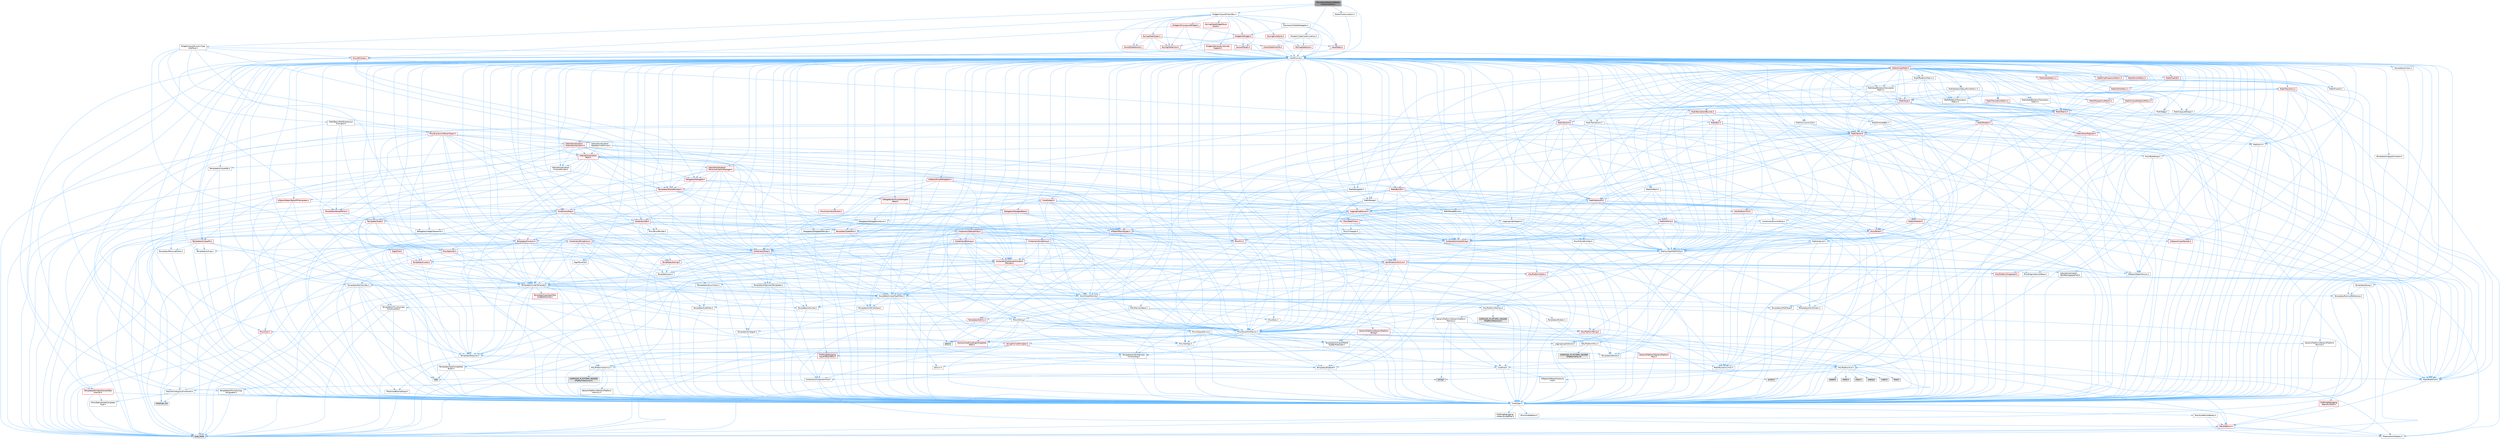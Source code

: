 digraph "MovieSceneSectionDetailsCustomization.h"
{
 // INTERACTIVE_SVG=YES
 // LATEX_PDF_SIZE
  bgcolor="transparent";
  edge [fontname=Helvetica,fontsize=10,labelfontname=Helvetica,labelfontsize=10];
  node [fontname=Helvetica,fontsize=10,shape=box,height=0.2,width=0.4];
  Node1 [id="Node000001",label="MovieSceneSectionDetails\lCustomization.h",height=0.2,width=0.4,color="gray40", fillcolor="grey60", style="filled", fontcolor="black",tooltip=" "];
  Node1 -> Node2 [id="edge1_Node000001_Node000002",color="steelblue1",style="solid",tooltip=" "];
  Node2 [id="Node000002",label="CoreMinimal.h",height=0.2,width=0.4,color="grey40", fillcolor="white", style="filled",URL="$d7/d67/CoreMinimal_8h.html",tooltip=" "];
  Node2 -> Node3 [id="edge2_Node000002_Node000003",color="steelblue1",style="solid",tooltip=" "];
  Node3 [id="Node000003",label="CoreTypes.h",height=0.2,width=0.4,color="grey40", fillcolor="white", style="filled",URL="$dc/dec/CoreTypes_8h.html",tooltip=" "];
  Node3 -> Node4 [id="edge3_Node000003_Node000004",color="steelblue1",style="solid",tooltip=" "];
  Node4 [id="Node000004",label="HAL/Platform.h",height=0.2,width=0.4,color="red", fillcolor="#FFF0F0", style="filled",URL="$d9/dd0/Platform_8h.html",tooltip=" "];
  Node4 -> Node7 [id="edge4_Node000004_Node000007",color="steelblue1",style="solid",tooltip=" "];
  Node7 [id="Node000007",label="type_traits",height=0.2,width=0.4,color="grey60", fillcolor="#E0E0E0", style="filled",tooltip=" "];
  Node4 -> Node8 [id="edge5_Node000004_Node000008",color="steelblue1",style="solid",tooltip=" "];
  Node8 [id="Node000008",label="PreprocessorHelpers.h",height=0.2,width=0.4,color="grey40", fillcolor="white", style="filled",URL="$db/ddb/PreprocessorHelpers_8h.html",tooltip=" "];
  Node3 -> Node14 [id="edge6_Node000003_Node000014",color="steelblue1",style="solid",tooltip=" "];
  Node14 [id="Node000014",label="ProfilingDebugging\l/UMemoryDefines.h",height=0.2,width=0.4,color="grey40", fillcolor="white", style="filled",URL="$d2/da2/UMemoryDefines_8h.html",tooltip=" "];
  Node3 -> Node15 [id="edge7_Node000003_Node000015",color="steelblue1",style="solid",tooltip=" "];
  Node15 [id="Node000015",label="Misc/CoreMiscDefines.h",height=0.2,width=0.4,color="grey40", fillcolor="white", style="filled",URL="$da/d38/CoreMiscDefines_8h.html",tooltip=" "];
  Node15 -> Node4 [id="edge8_Node000015_Node000004",color="steelblue1",style="solid",tooltip=" "];
  Node15 -> Node8 [id="edge9_Node000015_Node000008",color="steelblue1",style="solid",tooltip=" "];
  Node3 -> Node16 [id="edge10_Node000003_Node000016",color="steelblue1",style="solid",tooltip=" "];
  Node16 [id="Node000016",label="Misc/CoreDefines.h",height=0.2,width=0.4,color="grey40", fillcolor="white", style="filled",URL="$d3/dd2/CoreDefines_8h.html",tooltip=" "];
  Node2 -> Node17 [id="edge11_Node000002_Node000017",color="steelblue1",style="solid",tooltip=" "];
  Node17 [id="Node000017",label="CoreFwd.h",height=0.2,width=0.4,color="grey40", fillcolor="white", style="filled",URL="$d1/d1e/CoreFwd_8h.html",tooltip=" "];
  Node17 -> Node3 [id="edge12_Node000017_Node000003",color="steelblue1",style="solid",tooltip=" "];
  Node17 -> Node18 [id="edge13_Node000017_Node000018",color="steelblue1",style="solid",tooltip=" "];
  Node18 [id="Node000018",label="Containers/ContainersFwd.h",height=0.2,width=0.4,color="grey40", fillcolor="white", style="filled",URL="$d4/d0a/ContainersFwd_8h.html",tooltip=" "];
  Node18 -> Node4 [id="edge14_Node000018_Node000004",color="steelblue1",style="solid",tooltip=" "];
  Node18 -> Node3 [id="edge15_Node000018_Node000003",color="steelblue1",style="solid",tooltip=" "];
  Node18 -> Node19 [id="edge16_Node000018_Node000019",color="steelblue1",style="solid",tooltip=" "];
  Node19 [id="Node000019",label="Traits/IsContiguousContainer.h",height=0.2,width=0.4,color="grey40", fillcolor="white", style="filled",URL="$d5/d3c/IsContiguousContainer_8h.html",tooltip=" "];
  Node19 -> Node3 [id="edge17_Node000019_Node000003",color="steelblue1",style="solid",tooltip=" "];
  Node19 -> Node20 [id="edge18_Node000019_Node000020",color="steelblue1",style="solid",tooltip=" "];
  Node20 [id="Node000020",label="Misc/StaticAssertComplete\lType.h",height=0.2,width=0.4,color="grey40", fillcolor="white", style="filled",URL="$d5/d4e/StaticAssertCompleteType_8h.html",tooltip=" "];
  Node19 -> Node21 [id="edge19_Node000019_Node000021",color="steelblue1",style="solid",tooltip=" "];
  Node21 [id="Node000021",label="initializer_list",height=0.2,width=0.4,color="grey60", fillcolor="#E0E0E0", style="filled",tooltip=" "];
  Node17 -> Node22 [id="edge20_Node000017_Node000022",color="steelblue1",style="solid",tooltip=" "];
  Node22 [id="Node000022",label="Math/MathFwd.h",height=0.2,width=0.4,color="grey40", fillcolor="white", style="filled",URL="$d2/d10/MathFwd_8h.html",tooltip=" "];
  Node22 -> Node4 [id="edge21_Node000022_Node000004",color="steelblue1",style="solid",tooltip=" "];
  Node17 -> Node23 [id="edge22_Node000017_Node000023",color="steelblue1",style="solid",tooltip=" "];
  Node23 [id="Node000023",label="UObject/UObjectHierarchy\lFwd.h",height=0.2,width=0.4,color="grey40", fillcolor="white", style="filled",URL="$d3/d13/UObjectHierarchyFwd_8h.html",tooltip=" "];
  Node2 -> Node23 [id="edge23_Node000002_Node000023",color="steelblue1",style="solid",tooltip=" "];
  Node2 -> Node18 [id="edge24_Node000002_Node000018",color="steelblue1",style="solid",tooltip=" "];
  Node2 -> Node24 [id="edge25_Node000002_Node000024",color="steelblue1",style="solid",tooltip=" "];
  Node24 [id="Node000024",label="Misc/VarArgs.h",height=0.2,width=0.4,color="grey40", fillcolor="white", style="filled",URL="$d5/d6f/VarArgs_8h.html",tooltip=" "];
  Node24 -> Node3 [id="edge26_Node000024_Node000003",color="steelblue1",style="solid",tooltip=" "];
  Node2 -> Node25 [id="edge27_Node000002_Node000025",color="steelblue1",style="solid",tooltip=" "];
  Node25 [id="Node000025",label="Logging/LogVerbosity.h",height=0.2,width=0.4,color="grey40", fillcolor="white", style="filled",URL="$d2/d8f/LogVerbosity_8h.html",tooltip=" "];
  Node25 -> Node3 [id="edge28_Node000025_Node000003",color="steelblue1",style="solid",tooltip=" "];
  Node2 -> Node26 [id="edge29_Node000002_Node000026",color="steelblue1",style="solid",tooltip=" "];
  Node26 [id="Node000026",label="Misc/OutputDevice.h",height=0.2,width=0.4,color="grey40", fillcolor="white", style="filled",URL="$d7/d32/OutputDevice_8h.html",tooltip=" "];
  Node26 -> Node17 [id="edge30_Node000026_Node000017",color="steelblue1",style="solid",tooltip=" "];
  Node26 -> Node3 [id="edge31_Node000026_Node000003",color="steelblue1",style="solid",tooltip=" "];
  Node26 -> Node25 [id="edge32_Node000026_Node000025",color="steelblue1",style="solid",tooltip=" "];
  Node26 -> Node24 [id="edge33_Node000026_Node000024",color="steelblue1",style="solid",tooltip=" "];
  Node26 -> Node27 [id="edge34_Node000026_Node000027",color="steelblue1",style="solid",tooltip=" "];
  Node27 [id="Node000027",label="Templates/IsArrayOrRefOf\lTypeByPredicate.h",height=0.2,width=0.4,color="grey40", fillcolor="white", style="filled",URL="$d6/da1/IsArrayOrRefOfTypeByPredicate_8h.html",tooltip=" "];
  Node27 -> Node3 [id="edge35_Node000027_Node000003",color="steelblue1",style="solid",tooltip=" "];
  Node26 -> Node28 [id="edge36_Node000026_Node000028",color="steelblue1",style="solid",tooltip=" "];
  Node28 [id="Node000028",label="Templates/IsValidVariadic\lFunctionArg.h",height=0.2,width=0.4,color="grey40", fillcolor="white", style="filled",URL="$d0/dc8/IsValidVariadicFunctionArg_8h.html",tooltip=" "];
  Node28 -> Node3 [id="edge37_Node000028_Node000003",color="steelblue1",style="solid",tooltip=" "];
  Node28 -> Node29 [id="edge38_Node000028_Node000029",color="steelblue1",style="solid",tooltip=" "];
  Node29 [id="Node000029",label="IsEnum.h",height=0.2,width=0.4,color="grey40", fillcolor="white", style="filled",URL="$d4/de5/IsEnum_8h.html",tooltip=" "];
  Node28 -> Node7 [id="edge39_Node000028_Node000007",color="steelblue1",style="solid",tooltip=" "];
  Node26 -> Node30 [id="edge40_Node000026_Node000030",color="steelblue1",style="solid",tooltip=" "];
  Node30 [id="Node000030",label="Traits/IsCharEncodingCompatible\lWith.h",height=0.2,width=0.4,color="red", fillcolor="#FFF0F0", style="filled",URL="$df/dd1/IsCharEncodingCompatibleWith_8h.html",tooltip=" "];
  Node30 -> Node7 [id="edge41_Node000030_Node000007",color="steelblue1",style="solid",tooltip=" "];
  Node2 -> Node32 [id="edge42_Node000002_Node000032",color="steelblue1",style="solid",tooltip=" "];
  Node32 [id="Node000032",label="HAL/PlatformCrt.h",height=0.2,width=0.4,color="grey40", fillcolor="white", style="filled",URL="$d8/d75/PlatformCrt_8h.html",tooltip=" "];
  Node32 -> Node33 [id="edge43_Node000032_Node000033",color="steelblue1",style="solid",tooltip=" "];
  Node33 [id="Node000033",label="new",height=0.2,width=0.4,color="grey60", fillcolor="#E0E0E0", style="filled",tooltip=" "];
  Node32 -> Node34 [id="edge44_Node000032_Node000034",color="steelblue1",style="solid",tooltip=" "];
  Node34 [id="Node000034",label="wchar.h",height=0.2,width=0.4,color="grey60", fillcolor="#E0E0E0", style="filled",tooltip=" "];
  Node32 -> Node35 [id="edge45_Node000032_Node000035",color="steelblue1",style="solid",tooltip=" "];
  Node35 [id="Node000035",label="stddef.h",height=0.2,width=0.4,color="grey60", fillcolor="#E0E0E0", style="filled",tooltip=" "];
  Node32 -> Node36 [id="edge46_Node000032_Node000036",color="steelblue1",style="solid",tooltip=" "];
  Node36 [id="Node000036",label="stdlib.h",height=0.2,width=0.4,color="grey60", fillcolor="#E0E0E0", style="filled",tooltip=" "];
  Node32 -> Node37 [id="edge47_Node000032_Node000037",color="steelblue1",style="solid",tooltip=" "];
  Node37 [id="Node000037",label="stdio.h",height=0.2,width=0.4,color="grey60", fillcolor="#E0E0E0", style="filled",tooltip=" "];
  Node32 -> Node38 [id="edge48_Node000032_Node000038",color="steelblue1",style="solid",tooltip=" "];
  Node38 [id="Node000038",label="stdarg.h",height=0.2,width=0.4,color="grey60", fillcolor="#E0E0E0", style="filled",tooltip=" "];
  Node32 -> Node39 [id="edge49_Node000032_Node000039",color="steelblue1",style="solid",tooltip=" "];
  Node39 [id="Node000039",label="math.h",height=0.2,width=0.4,color="grey60", fillcolor="#E0E0E0", style="filled",tooltip=" "];
  Node32 -> Node40 [id="edge50_Node000032_Node000040",color="steelblue1",style="solid",tooltip=" "];
  Node40 [id="Node000040",label="float.h",height=0.2,width=0.4,color="grey60", fillcolor="#E0E0E0", style="filled",tooltip=" "];
  Node32 -> Node41 [id="edge51_Node000032_Node000041",color="steelblue1",style="solid",tooltip=" "];
  Node41 [id="Node000041",label="string.h",height=0.2,width=0.4,color="grey60", fillcolor="#E0E0E0", style="filled",tooltip=" "];
  Node2 -> Node42 [id="edge52_Node000002_Node000042",color="steelblue1",style="solid",tooltip=" "];
  Node42 [id="Node000042",label="HAL/PlatformMisc.h",height=0.2,width=0.4,color="grey40", fillcolor="white", style="filled",URL="$d0/df5/PlatformMisc_8h.html",tooltip=" "];
  Node42 -> Node3 [id="edge53_Node000042_Node000003",color="steelblue1",style="solid",tooltip=" "];
  Node42 -> Node43 [id="edge54_Node000042_Node000043",color="steelblue1",style="solid",tooltip=" "];
  Node43 [id="Node000043",label="GenericPlatform/GenericPlatform\lMisc.h",height=0.2,width=0.4,color="red", fillcolor="#FFF0F0", style="filled",URL="$db/d9a/GenericPlatformMisc_8h.html",tooltip=" "];
  Node43 -> Node17 [id="edge55_Node000043_Node000017",color="steelblue1",style="solid",tooltip=" "];
  Node43 -> Node3 [id="edge56_Node000043_Node000003",color="steelblue1",style="solid",tooltip=" "];
  Node43 -> Node32 [id="edge57_Node000043_Node000032",color="steelblue1",style="solid",tooltip=" "];
  Node43 -> Node47 [id="edge58_Node000043_Node000047",color="steelblue1",style="solid",tooltip=" "];
  Node47 [id="Node000047",label="Math/NumericLimits.h",height=0.2,width=0.4,color="grey40", fillcolor="white", style="filled",URL="$df/d1b/NumericLimits_8h.html",tooltip=" "];
  Node47 -> Node3 [id="edge59_Node000047_Node000003",color="steelblue1",style="solid",tooltip=" "];
  Node42 -> Node52 [id="edge60_Node000042_Node000052",color="steelblue1",style="solid",tooltip=" "];
  Node52 [id="Node000052",label="COMPILED_PLATFORM_HEADER\l(PlatformMisc.h)",height=0.2,width=0.4,color="grey60", fillcolor="#E0E0E0", style="filled",tooltip=" "];
  Node42 -> Node53 [id="edge61_Node000042_Node000053",color="steelblue1",style="solid",tooltip=" "];
  Node53 [id="Node000053",label="ProfilingDebugging\l/CpuProfilerTrace.h",height=0.2,width=0.4,color="red", fillcolor="#FFF0F0", style="filled",URL="$da/dcb/CpuProfilerTrace_8h.html",tooltip=" "];
  Node53 -> Node3 [id="edge62_Node000053_Node000003",color="steelblue1",style="solid",tooltip=" "];
  Node53 -> Node18 [id="edge63_Node000053_Node000018",color="steelblue1",style="solid",tooltip=" "];
  Node53 -> Node54 [id="edge64_Node000053_Node000054",color="steelblue1",style="solid",tooltip=" "];
  Node54 [id="Node000054",label="HAL/PlatformAtomics.h",height=0.2,width=0.4,color="grey40", fillcolor="white", style="filled",URL="$d3/d36/PlatformAtomics_8h.html",tooltip=" "];
  Node54 -> Node3 [id="edge65_Node000054_Node000003",color="steelblue1",style="solid",tooltip=" "];
  Node54 -> Node55 [id="edge66_Node000054_Node000055",color="steelblue1",style="solid",tooltip=" "];
  Node55 [id="Node000055",label="GenericPlatform/GenericPlatform\lAtomics.h",height=0.2,width=0.4,color="grey40", fillcolor="white", style="filled",URL="$da/d72/GenericPlatformAtomics_8h.html",tooltip=" "];
  Node55 -> Node3 [id="edge67_Node000055_Node000003",color="steelblue1",style="solid",tooltip=" "];
  Node54 -> Node56 [id="edge68_Node000054_Node000056",color="steelblue1",style="solid",tooltip=" "];
  Node56 [id="Node000056",label="COMPILED_PLATFORM_HEADER\l(PlatformAtomics.h)",height=0.2,width=0.4,color="grey60", fillcolor="#E0E0E0", style="filled",tooltip=" "];
  Node53 -> Node8 [id="edge69_Node000053_Node000008",color="steelblue1",style="solid",tooltip=" "];
  Node2 -> Node61 [id="edge70_Node000002_Node000061",color="steelblue1",style="solid",tooltip=" "];
  Node61 [id="Node000061",label="Misc/AssertionMacros.h",height=0.2,width=0.4,color="grey40", fillcolor="white", style="filled",URL="$d0/dfa/AssertionMacros_8h.html",tooltip=" "];
  Node61 -> Node3 [id="edge71_Node000061_Node000003",color="steelblue1",style="solid",tooltip=" "];
  Node61 -> Node4 [id="edge72_Node000061_Node000004",color="steelblue1",style="solid",tooltip=" "];
  Node61 -> Node42 [id="edge73_Node000061_Node000042",color="steelblue1",style="solid",tooltip=" "];
  Node61 -> Node8 [id="edge74_Node000061_Node000008",color="steelblue1",style="solid",tooltip=" "];
  Node61 -> Node62 [id="edge75_Node000061_Node000062",color="steelblue1",style="solid",tooltip=" "];
  Node62 [id="Node000062",label="Templates/EnableIf.h",height=0.2,width=0.4,color="grey40", fillcolor="white", style="filled",URL="$d7/d60/EnableIf_8h.html",tooltip=" "];
  Node62 -> Node3 [id="edge76_Node000062_Node000003",color="steelblue1",style="solid",tooltip=" "];
  Node61 -> Node27 [id="edge77_Node000061_Node000027",color="steelblue1",style="solid",tooltip=" "];
  Node61 -> Node28 [id="edge78_Node000061_Node000028",color="steelblue1",style="solid",tooltip=" "];
  Node61 -> Node30 [id="edge79_Node000061_Node000030",color="steelblue1",style="solid",tooltip=" "];
  Node61 -> Node24 [id="edge80_Node000061_Node000024",color="steelblue1",style="solid",tooltip=" "];
  Node61 -> Node63 [id="edge81_Node000061_Node000063",color="steelblue1",style="solid",tooltip=" "];
  Node63 [id="Node000063",label="String/FormatStringSan.h",height=0.2,width=0.4,color="red", fillcolor="#FFF0F0", style="filled",URL="$d3/d8b/FormatStringSan_8h.html",tooltip=" "];
  Node63 -> Node7 [id="edge82_Node000063_Node000007",color="steelblue1",style="solid",tooltip=" "];
  Node63 -> Node3 [id="edge83_Node000063_Node000003",color="steelblue1",style="solid",tooltip=" "];
  Node63 -> Node64 [id="edge84_Node000063_Node000064",color="steelblue1",style="solid",tooltip=" "];
  Node64 [id="Node000064",label="Templates/Requires.h",height=0.2,width=0.4,color="grey40", fillcolor="white", style="filled",URL="$dc/d96/Requires_8h.html",tooltip=" "];
  Node64 -> Node62 [id="edge85_Node000064_Node000062",color="steelblue1",style="solid",tooltip=" "];
  Node64 -> Node7 [id="edge86_Node000064_Node000007",color="steelblue1",style="solid",tooltip=" "];
  Node63 -> Node65 [id="edge87_Node000063_Node000065",color="steelblue1",style="solid",tooltip=" "];
  Node65 [id="Node000065",label="Templates/Identity.h",height=0.2,width=0.4,color="grey40", fillcolor="white", style="filled",URL="$d0/dd5/Identity_8h.html",tooltip=" "];
  Node63 -> Node28 [id="edge88_Node000063_Node000028",color="steelblue1",style="solid",tooltip=" "];
  Node63 -> Node18 [id="edge89_Node000063_Node000018",color="steelblue1",style="solid",tooltip=" "];
  Node61 -> Node69 [id="edge90_Node000061_Node000069",color="steelblue1",style="solid",tooltip=" "];
  Node69 [id="Node000069",label="atomic",height=0.2,width=0.4,color="grey60", fillcolor="#E0E0E0", style="filled",tooltip=" "];
  Node2 -> Node70 [id="edge91_Node000002_Node000070",color="steelblue1",style="solid",tooltip=" "];
  Node70 [id="Node000070",label="Templates/IsPointer.h",height=0.2,width=0.4,color="grey40", fillcolor="white", style="filled",URL="$d7/d05/IsPointer_8h.html",tooltip=" "];
  Node70 -> Node3 [id="edge92_Node000070_Node000003",color="steelblue1",style="solid",tooltip=" "];
  Node2 -> Node71 [id="edge93_Node000002_Node000071",color="steelblue1",style="solid",tooltip=" "];
  Node71 [id="Node000071",label="HAL/PlatformMemory.h",height=0.2,width=0.4,color="grey40", fillcolor="white", style="filled",URL="$de/d68/PlatformMemory_8h.html",tooltip=" "];
  Node71 -> Node3 [id="edge94_Node000071_Node000003",color="steelblue1",style="solid",tooltip=" "];
  Node71 -> Node72 [id="edge95_Node000071_Node000072",color="steelblue1",style="solid",tooltip=" "];
  Node72 [id="Node000072",label="GenericPlatform/GenericPlatform\lMemory.h",height=0.2,width=0.4,color="grey40", fillcolor="white", style="filled",URL="$dd/d22/GenericPlatformMemory_8h.html",tooltip=" "];
  Node72 -> Node17 [id="edge96_Node000072_Node000017",color="steelblue1",style="solid",tooltip=" "];
  Node72 -> Node3 [id="edge97_Node000072_Node000003",color="steelblue1",style="solid",tooltip=" "];
  Node72 -> Node73 [id="edge98_Node000072_Node000073",color="steelblue1",style="solid",tooltip=" "];
  Node73 [id="Node000073",label="HAL/PlatformString.h",height=0.2,width=0.4,color="red", fillcolor="#FFF0F0", style="filled",URL="$db/db5/PlatformString_8h.html",tooltip=" "];
  Node73 -> Node3 [id="edge99_Node000073_Node000003",color="steelblue1",style="solid",tooltip=" "];
  Node72 -> Node41 [id="edge100_Node000072_Node000041",color="steelblue1",style="solid",tooltip=" "];
  Node72 -> Node34 [id="edge101_Node000072_Node000034",color="steelblue1",style="solid",tooltip=" "];
  Node71 -> Node75 [id="edge102_Node000071_Node000075",color="steelblue1",style="solid",tooltip=" "];
  Node75 [id="Node000075",label="COMPILED_PLATFORM_HEADER\l(PlatformMemory.h)",height=0.2,width=0.4,color="grey60", fillcolor="#E0E0E0", style="filled",tooltip=" "];
  Node2 -> Node54 [id="edge103_Node000002_Node000054",color="steelblue1",style="solid",tooltip=" "];
  Node2 -> Node76 [id="edge104_Node000002_Node000076",color="steelblue1",style="solid",tooltip=" "];
  Node76 [id="Node000076",label="Misc/Exec.h",height=0.2,width=0.4,color="grey40", fillcolor="white", style="filled",URL="$de/ddb/Exec_8h.html",tooltip=" "];
  Node76 -> Node3 [id="edge105_Node000076_Node000003",color="steelblue1",style="solid",tooltip=" "];
  Node76 -> Node61 [id="edge106_Node000076_Node000061",color="steelblue1",style="solid",tooltip=" "];
  Node2 -> Node77 [id="edge107_Node000002_Node000077",color="steelblue1",style="solid",tooltip=" "];
  Node77 [id="Node000077",label="HAL/MemoryBase.h",height=0.2,width=0.4,color="grey40", fillcolor="white", style="filled",URL="$d6/d9f/MemoryBase_8h.html",tooltip=" "];
  Node77 -> Node3 [id="edge108_Node000077_Node000003",color="steelblue1",style="solid",tooltip=" "];
  Node77 -> Node54 [id="edge109_Node000077_Node000054",color="steelblue1",style="solid",tooltip=" "];
  Node77 -> Node32 [id="edge110_Node000077_Node000032",color="steelblue1",style="solid",tooltip=" "];
  Node77 -> Node76 [id="edge111_Node000077_Node000076",color="steelblue1",style="solid",tooltip=" "];
  Node77 -> Node26 [id="edge112_Node000077_Node000026",color="steelblue1",style="solid",tooltip=" "];
  Node77 -> Node78 [id="edge113_Node000077_Node000078",color="steelblue1",style="solid",tooltip=" "];
  Node78 [id="Node000078",label="Templates/Atomic.h",height=0.2,width=0.4,color="red", fillcolor="#FFF0F0", style="filled",URL="$d3/d91/Atomic_8h.html",tooltip=" "];
  Node78 -> Node81 [id="edge114_Node000078_Node000081",color="steelblue1",style="solid",tooltip=" "];
  Node81 [id="Node000081",label="Templates/IsIntegral.h",height=0.2,width=0.4,color="grey40", fillcolor="white", style="filled",URL="$da/d64/IsIntegral_8h.html",tooltip=" "];
  Node81 -> Node3 [id="edge115_Node000081_Node000003",color="steelblue1",style="solid",tooltip=" "];
  Node78 -> Node69 [id="edge116_Node000078_Node000069",color="steelblue1",style="solid",tooltip=" "];
  Node2 -> Node87 [id="edge117_Node000002_Node000087",color="steelblue1",style="solid",tooltip=" "];
  Node87 [id="Node000087",label="HAL/UnrealMemory.h",height=0.2,width=0.4,color="grey40", fillcolor="white", style="filled",URL="$d9/d96/UnrealMemory_8h.html",tooltip=" "];
  Node87 -> Node3 [id="edge118_Node000087_Node000003",color="steelblue1",style="solid",tooltip=" "];
  Node87 -> Node72 [id="edge119_Node000087_Node000072",color="steelblue1",style="solid",tooltip=" "];
  Node87 -> Node77 [id="edge120_Node000087_Node000077",color="steelblue1",style="solid",tooltip=" "];
  Node87 -> Node71 [id="edge121_Node000087_Node000071",color="steelblue1",style="solid",tooltip=" "];
  Node87 -> Node88 [id="edge122_Node000087_Node000088",color="steelblue1",style="solid",tooltip=" "];
  Node88 [id="Node000088",label="ProfilingDebugging\l/MemoryTrace.h",height=0.2,width=0.4,color="red", fillcolor="#FFF0F0", style="filled",URL="$da/dd7/MemoryTrace_8h.html",tooltip=" "];
  Node88 -> Node4 [id="edge123_Node000088_Node000004",color="steelblue1",style="solid",tooltip=" "];
  Node87 -> Node70 [id="edge124_Node000087_Node000070",color="steelblue1",style="solid",tooltip=" "];
  Node2 -> Node89 [id="edge125_Node000002_Node000089",color="steelblue1",style="solid",tooltip=" "];
  Node89 [id="Node000089",label="Templates/IsArithmetic.h",height=0.2,width=0.4,color="grey40", fillcolor="white", style="filled",URL="$d2/d5d/IsArithmetic_8h.html",tooltip=" "];
  Node89 -> Node3 [id="edge126_Node000089_Node000003",color="steelblue1",style="solid",tooltip=" "];
  Node2 -> Node83 [id="edge127_Node000002_Node000083",color="steelblue1",style="solid",tooltip=" "];
  Node83 [id="Node000083",label="Templates/AndOrNot.h",height=0.2,width=0.4,color="grey40", fillcolor="white", style="filled",URL="$db/d0a/AndOrNot_8h.html",tooltip=" "];
  Node83 -> Node3 [id="edge128_Node000083_Node000003",color="steelblue1",style="solid",tooltip=" "];
  Node2 -> Node90 [id="edge129_Node000002_Node000090",color="steelblue1",style="solid",tooltip=" "];
  Node90 [id="Node000090",label="Templates/IsPODType.h",height=0.2,width=0.4,color="grey40", fillcolor="white", style="filled",URL="$d7/db1/IsPODType_8h.html",tooltip=" "];
  Node90 -> Node3 [id="edge130_Node000090_Node000003",color="steelblue1",style="solid",tooltip=" "];
  Node2 -> Node91 [id="edge131_Node000002_Node000091",color="steelblue1",style="solid",tooltip=" "];
  Node91 [id="Node000091",label="Templates/IsUECoreType.h",height=0.2,width=0.4,color="grey40", fillcolor="white", style="filled",URL="$d1/db8/IsUECoreType_8h.html",tooltip=" "];
  Node91 -> Node3 [id="edge132_Node000091_Node000003",color="steelblue1",style="solid",tooltip=" "];
  Node91 -> Node7 [id="edge133_Node000091_Node000007",color="steelblue1",style="solid",tooltip=" "];
  Node2 -> Node84 [id="edge134_Node000002_Node000084",color="steelblue1",style="solid",tooltip=" "];
  Node84 [id="Node000084",label="Templates/IsTriviallyCopy\lConstructible.h",height=0.2,width=0.4,color="grey40", fillcolor="white", style="filled",URL="$d3/d78/IsTriviallyCopyConstructible_8h.html",tooltip=" "];
  Node84 -> Node3 [id="edge135_Node000084_Node000003",color="steelblue1",style="solid",tooltip=" "];
  Node84 -> Node7 [id="edge136_Node000084_Node000007",color="steelblue1",style="solid",tooltip=" "];
  Node2 -> Node92 [id="edge137_Node000002_Node000092",color="steelblue1",style="solid",tooltip=" "];
  Node92 [id="Node000092",label="Templates/UnrealTypeTraits.h",height=0.2,width=0.4,color="grey40", fillcolor="white", style="filled",URL="$d2/d2d/UnrealTypeTraits_8h.html",tooltip=" "];
  Node92 -> Node3 [id="edge138_Node000092_Node000003",color="steelblue1",style="solid",tooltip=" "];
  Node92 -> Node70 [id="edge139_Node000092_Node000070",color="steelblue1",style="solid",tooltip=" "];
  Node92 -> Node61 [id="edge140_Node000092_Node000061",color="steelblue1",style="solid",tooltip=" "];
  Node92 -> Node83 [id="edge141_Node000092_Node000083",color="steelblue1",style="solid",tooltip=" "];
  Node92 -> Node62 [id="edge142_Node000092_Node000062",color="steelblue1",style="solid",tooltip=" "];
  Node92 -> Node89 [id="edge143_Node000092_Node000089",color="steelblue1",style="solid",tooltip=" "];
  Node92 -> Node29 [id="edge144_Node000092_Node000029",color="steelblue1",style="solid",tooltip=" "];
  Node92 -> Node93 [id="edge145_Node000092_Node000093",color="steelblue1",style="solid",tooltip=" "];
  Node93 [id="Node000093",label="Templates/Models.h",height=0.2,width=0.4,color="grey40", fillcolor="white", style="filled",URL="$d3/d0c/Models_8h.html",tooltip=" "];
  Node93 -> Node65 [id="edge146_Node000093_Node000065",color="steelblue1",style="solid",tooltip=" "];
  Node92 -> Node90 [id="edge147_Node000092_Node000090",color="steelblue1",style="solid",tooltip=" "];
  Node92 -> Node91 [id="edge148_Node000092_Node000091",color="steelblue1",style="solid",tooltip=" "];
  Node92 -> Node84 [id="edge149_Node000092_Node000084",color="steelblue1",style="solid",tooltip=" "];
  Node2 -> Node62 [id="edge150_Node000002_Node000062",color="steelblue1",style="solid",tooltip=" "];
  Node2 -> Node94 [id="edge151_Node000002_Node000094",color="steelblue1",style="solid",tooltip=" "];
  Node94 [id="Node000094",label="Templates/RemoveReference.h",height=0.2,width=0.4,color="grey40", fillcolor="white", style="filled",URL="$da/dbe/RemoveReference_8h.html",tooltip=" "];
  Node94 -> Node3 [id="edge152_Node000094_Node000003",color="steelblue1",style="solid",tooltip=" "];
  Node2 -> Node95 [id="edge153_Node000002_Node000095",color="steelblue1",style="solid",tooltip=" "];
  Node95 [id="Node000095",label="Templates/IntegralConstant.h",height=0.2,width=0.4,color="grey40", fillcolor="white", style="filled",URL="$db/d1b/IntegralConstant_8h.html",tooltip=" "];
  Node95 -> Node3 [id="edge154_Node000095_Node000003",color="steelblue1",style="solid",tooltip=" "];
  Node2 -> Node96 [id="edge155_Node000002_Node000096",color="steelblue1",style="solid",tooltip=" "];
  Node96 [id="Node000096",label="Templates/IsClass.h",height=0.2,width=0.4,color="grey40", fillcolor="white", style="filled",URL="$db/dcb/IsClass_8h.html",tooltip=" "];
  Node96 -> Node3 [id="edge156_Node000096_Node000003",color="steelblue1",style="solid",tooltip=" "];
  Node2 -> Node97 [id="edge157_Node000002_Node000097",color="steelblue1",style="solid",tooltip=" "];
  Node97 [id="Node000097",label="Templates/TypeCompatible\lBytes.h",height=0.2,width=0.4,color="grey40", fillcolor="white", style="filled",URL="$df/d0a/TypeCompatibleBytes_8h.html",tooltip=" "];
  Node97 -> Node3 [id="edge158_Node000097_Node000003",color="steelblue1",style="solid",tooltip=" "];
  Node97 -> Node41 [id="edge159_Node000097_Node000041",color="steelblue1",style="solid",tooltip=" "];
  Node97 -> Node33 [id="edge160_Node000097_Node000033",color="steelblue1",style="solid",tooltip=" "];
  Node97 -> Node7 [id="edge161_Node000097_Node000007",color="steelblue1",style="solid",tooltip=" "];
  Node2 -> Node19 [id="edge162_Node000002_Node000019",color="steelblue1",style="solid",tooltip=" "];
  Node2 -> Node98 [id="edge163_Node000002_Node000098",color="steelblue1",style="solid",tooltip=" "];
  Node98 [id="Node000098",label="Templates/UnrealTemplate.h",height=0.2,width=0.4,color="grey40", fillcolor="white", style="filled",URL="$d4/d24/UnrealTemplate_8h.html",tooltip=" "];
  Node98 -> Node3 [id="edge164_Node000098_Node000003",color="steelblue1",style="solid",tooltip=" "];
  Node98 -> Node70 [id="edge165_Node000098_Node000070",color="steelblue1",style="solid",tooltip=" "];
  Node98 -> Node87 [id="edge166_Node000098_Node000087",color="steelblue1",style="solid",tooltip=" "];
  Node98 -> Node99 [id="edge167_Node000098_Node000099",color="steelblue1",style="solid",tooltip=" "];
  Node99 [id="Node000099",label="Templates/CopyQualifiers\lAndRefsFromTo.h",height=0.2,width=0.4,color="red", fillcolor="#FFF0F0", style="filled",URL="$d3/db3/CopyQualifiersAndRefsFromTo_8h.html",tooltip=" "];
  Node98 -> Node92 [id="edge168_Node000098_Node000092",color="steelblue1",style="solid",tooltip=" "];
  Node98 -> Node94 [id="edge169_Node000098_Node000094",color="steelblue1",style="solid",tooltip=" "];
  Node98 -> Node64 [id="edge170_Node000098_Node000064",color="steelblue1",style="solid",tooltip=" "];
  Node98 -> Node97 [id="edge171_Node000098_Node000097",color="steelblue1",style="solid",tooltip=" "];
  Node98 -> Node65 [id="edge172_Node000098_Node000065",color="steelblue1",style="solid",tooltip=" "];
  Node98 -> Node19 [id="edge173_Node000098_Node000019",color="steelblue1",style="solid",tooltip=" "];
  Node98 -> Node101 [id="edge174_Node000098_Node000101",color="steelblue1",style="solid",tooltip=" "];
  Node101 [id="Node000101",label="Traits/UseBitwiseSwap.h",height=0.2,width=0.4,color="grey40", fillcolor="white", style="filled",URL="$db/df3/UseBitwiseSwap_8h.html",tooltip=" "];
  Node101 -> Node3 [id="edge175_Node000101_Node000003",color="steelblue1",style="solid",tooltip=" "];
  Node101 -> Node7 [id="edge176_Node000101_Node000007",color="steelblue1",style="solid",tooltip=" "];
  Node98 -> Node7 [id="edge177_Node000098_Node000007",color="steelblue1",style="solid",tooltip=" "];
  Node2 -> Node47 [id="edge178_Node000002_Node000047",color="steelblue1",style="solid",tooltip=" "];
  Node2 -> Node102 [id="edge179_Node000002_Node000102",color="steelblue1",style="solid",tooltip=" "];
  Node102 [id="Node000102",label="HAL/PlatformMath.h",height=0.2,width=0.4,color="red", fillcolor="#FFF0F0", style="filled",URL="$dc/d53/PlatformMath_8h.html",tooltip=" "];
  Node102 -> Node3 [id="edge180_Node000102_Node000003",color="steelblue1",style="solid",tooltip=" "];
  Node2 -> Node85 [id="edge181_Node000002_Node000085",color="steelblue1",style="solid",tooltip=" "];
  Node85 [id="Node000085",label="Templates/IsTriviallyCopy\lAssignable.h",height=0.2,width=0.4,color="grey40", fillcolor="white", style="filled",URL="$d2/df2/IsTriviallyCopyAssignable_8h.html",tooltip=" "];
  Node85 -> Node3 [id="edge182_Node000085_Node000003",color="steelblue1",style="solid",tooltip=" "];
  Node85 -> Node7 [id="edge183_Node000085_Node000007",color="steelblue1",style="solid",tooltip=" "];
  Node2 -> Node110 [id="edge184_Node000002_Node000110",color="steelblue1",style="solid",tooltip=" "];
  Node110 [id="Node000110",label="Templates/MemoryOps.h",height=0.2,width=0.4,color="grey40", fillcolor="white", style="filled",URL="$db/dea/MemoryOps_8h.html",tooltip=" "];
  Node110 -> Node3 [id="edge185_Node000110_Node000003",color="steelblue1",style="solid",tooltip=" "];
  Node110 -> Node87 [id="edge186_Node000110_Node000087",color="steelblue1",style="solid",tooltip=" "];
  Node110 -> Node85 [id="edge187_Node000110_Node000085",color="steelblue1",style="solid",tooltip=" "];
  Node110 -> Node84 [id="edge188_Node000110_Node000084",color="steelblue1",style="solid",tooltip=" "];
  Node110 -> Node64 [id="edge189_Node000110_Node000064",color="steelblue1",style="solid",tooltip=" "];
  Node110 -> Node92 [id="edge190_Node000110_Node000092",color="steelblue1",style="solid",tooltip=" "];
  Node110 -> Node101 [id="edge191_Node000110_Node000101",color="steelblue1",style="solid",tooltip=" "];
  Node110 -> Node33 [id="edge192_Node000110_Node000033",color="steelblue1",style="solid",tooltip=" "];
  Node110 -> Node7 [id="edge193_Node000110_Node000007",color="steelblue1",style="solid",tooltip=" "];
  Node2 -> Node111 [id="edge194_Node000002_Node000111",color="steelblue1",style="solid",tooltip=" "];
  Node111 [id="Node000111",label="Containers/ContainerAllocation\lPolicies.h",height=0.2,width=0.4,color="red", fillcolor="#FFF0F0", style="filled",URL="$d7/dff/ContainerAllocationPolicies_8h.html",tooltip=" "];
  Node111 -> Node3 [id="edge195_Node000111_Node000003",color="steelblue1",style="solid",tooltip=" "];
  Node111 -> Node111 [id="edge196_Node000111_Node000111",color="steelblue1",style="solid",tooltip=" "];
  Node111 -> Node102 [id="edge197_Node000111_Node000102",color="steelblue1",style="solid",tooltip=" "];
  Node111 -> Node87 [id="edge198_Node000111_Node000087",color="steelblue1",style="solid",tooltip=" "];
  Node111 -> Node47 [id="edge199_Node000111_Node000047",color="steelblue1",style="solid",tooltip=" "];
  Node111 -> Node61 [id="edge200_Node000111_Node000061",color="steelblue1",style="solid",tooltip=" "];
  Node111 -> Node110 [id="edge201_Node000111_Node000110",color="steelblue1",style="solid",tooltip=" "];
  Node111 -> Node97 [id="edge202_Node000111_Node000097",color="steelblue1",style="solid",tooltip=" "];
  Node111 -> Node7 [id="edge203_Node000111_Node000007",color="steelblue1",style="solid",tooltip=" "];
  Node2 -> Node114 [id="edge204_Node000002_Node000114",color="steelblue1",style="solid",tooltip=" "];
  Node114 [id="Node000114",label="Templates/IsEnumClass.h",height=0.2,width=0.4,color="grey40", fillcolor="white", style="filled",URL="$d7/d15/IsEnumClass_8h.html",tooltip=" "];
  Node114 -> Node3 [id="edge205_Node000114_Node000003",color="steelblue1",style="solid",tooltip=" "];
  Node114 -> Node83 [id="edge206_Node000114_Node000083",color="steelblue1",style="solid",tooltip=" "];
  Node2 -> Node115 [id="edge207_Node000002_Node000115",color="steelblue1",style="solid",tooltip=" "];
  Node115 [id="Node000115",label="HAL/PlatformProperties.h",height=0.2,width=0.4,color="red", fillcolor="#FFF0F0", style="filled",URL="$d9/db0/PlatformProperties_8h.html",tooltip=" "];
  Node115 -> Node3 [id="edge208_Node000115_Node000003",color="steelblue1",style="solid",tooltip=" "];
  Node2 -> Node118 [id="edge209_Node000002_Node000118",color="steelblue1",style="solid",tooltip=" "];
  Node118 [id="Node000118",label="Misc/EngineVersionBase.h",height=0.2,width=0.4,color="grey40", fillcolor="white", style="filled",URL="$d5/d2b/EngineVersionBase_8h.html",tooltip=" "];
  Node118 -> Node3 [id="edge210_Node000118_Node000003",color="steelblue1",style="solid",tooltip=" "];
  Node2 -> Node119 [id="edge211_Node000002_Node000119",color="steelblue1",style="solid",tooltip=" "];
  Node119 [id="Node000119",label="Internationalization\l/TextNamespaceFwd.h",height=0.2,width=0.4,color="grey40", fillcolor="white", style="filled",URL="$d8/d97/TextNamespaceFwd_8h.html",tooltip=" "];
  Node119 -> Node3 [id="edge212_Node000119_Node000003",color="steelblue1",style="solid",tooltip=" "];
  Node2 -> Node120 [id="edge213_Node000002_Node000120",color="steelblue1",style="solid",tooltip=" "];
  Node120 [id="Node000120",label="Serialization/Archive.h",height=0.2,width=0.4,color="red", fillcolor="#FFF0F0", style="filled",URL="$d7/d3b/Archive_8h.html",tooltip=" "];
  Node120 -> Node17 [id="edge214_Node000120_Node000017",color="steelblue1",style="solid",tooltip=" "];
  Node120 -> Node3 [id="edge215_Node000120_Node000003",color="steelblue1",style="solid",tooltip=" "];
  Node120 -> Node115 [id="edge216_Node000120_Node000115",color="steelblue1",style="solid",tooltip=" "];
  Node120 -> Node119 [id="edge217_Node000120_Node000119",color="steelblue1",style="solid",tooltip=" "];
  Node120 -> Node22 [id="edge218_Node000120_Node000022",color="steelblue1",style="solid",tooltip=" "];
  Node120 -> Node61 [id="edge219_Node000120_Node000061",color="steelblue1",style="solid",tooltip=" "];
  Node120 -> Node118 [id="edge220_Node000120_Node000118",color="steelblue1",style="solid",tooltip=" "];
  Node120 -> Node24 [id="edge221_Node000120_Node000024",color="steelblue1",style="solid",tooltip=" "];
  Node120 -> Node62 [id="edge222_Node000120_Node000062",color="steelblue1",style="solid",tooltip=" "];
  Node120 -> Node27 [id="edge223_Node000120_Node000027",color="steelblue1",style="solid",tooltip=" "];
  Node120 -> Node114 [id="edge224_Node000120_Node000114",color="steelblue1",style="solid",tooltip=" "];
  Node120 -> Node28 [id="edge225_Node000120_Node000028",color="steelblue1",style="solid",tooltip=" "];
  Node120 -> Node98 [id="edge226_Node000120_Node000098",color="steelblue1",style="solid",tooltip=" "];
  Node120 -> Node30 [id="edge227_Node000120_Node000030",color="steelblue1",style="solid",tooltip=" "];
  Node120 -> Node123 [id="edge228_Node000120_Node000123",color="steelblue1",style="solid",tooltip=" "];
  Node123 [id="Node000123",label="UObject/ObjectVersion.h",height=0.2,width=0.4,color="grey40", fillcolor="white", style="filled",URL="$da/d63/ObjectVersion_8h.html",tooltip=" "];
  Node123 -> Node3 [id="edge229_Node000123_Node000003",color="steelblue1",style="solid",tooltip=" "];
  Node2 -> Node124 [id="edge230_Node000002_Node000124",color="steelblue1",style="solid",tooltip=" "];
  Node124 [id="Node000124",label="Templates/Less.h",height=0.2,width=0.4,color="grey40", fillcolor="white", style="filled",URL="$de/dc8/Less_8h.html",tooltip=" "];
  Node124 -> Node3 [id="edge231_Node000124_Node000003",color="steelblue1",style="solid",tooltip=" "];
  Node124 -> Node98 [id="edge232_Node000124_Node000098",color="steelblue1",style="solid",tooltip=" "];
  Node2 -> Node125 [id="edge233_Node000002_Node000125",color="steelblue1",style="solid",tooltip=" "];
  Node125 [id="Node000125",label="Templates/Sorting.h",height=0.2,width=0.4,color="red", fillcolor="#FFF0F0", style="filled",URL="$d3/d9e/Sorting_8h.html",tooltip=" "];
  Node125 -> Node3 [id="edge234_Node000125_Node000003",color="steelblue1",style="solid",tooltip=" "];
  Node125 -> Node102 [id="edge235_Node000125_Node000102",color="steelblue1",style="solid",tooltip=" "];
  Node125 -> Node124 [id="edge236_Node000125_Node000124",color="steelblue1",style="solid",tooltip=" "];
  Node2 -> Node136 [id="edge237_Node000002_Node000136",color="steelblue1",style="solid",tooltip=" "];
  Node136 [id="Node000136",label="Misc/Char.h",height=0.2,width=0.4,color="red", fillcolor="#FFF0F0", style="filled",URL="$d0/d58/Char_8h.html",tooltip=" "];
  Node136 -> Node3 [id="edge238_Node000136_Node000003",color="steelblue1",style="solid",tooltip=" "];
  Node136 -> Node7 [id="edge239_Node000136_Node000007",color="steelblue1",style="solid",tooltip=" "];
  Node2 -> Node139 [id="edge240_Node000002_Node000139",color="steelblue1",style="solid",tooltip=" "];
  Node139 [id="Node000139",label="GenericPlatform/GenericPlatform\lStricmp.h",height=0.2,width=0.4,color="grey40", fillcolor="white", style="filled",URL="$d2/d86/GenericPlatformStricmp_8h.html",tooltip=" "];
  Node139 -> Node3 [id="edge241_Node000139_Node000003",color="steelblue1",style="solid",tooltip=" "];
  Node2 -> Node140 [id="edge242_Node000002_Node000140",color="steelblue1",style="solid",tooltip=" "];
  Node140 [id="Node000140",label="GenericPlatform/GenericPlatform\lString.h",height=0.2,width=0.4,color="red", fillcolor="#FFF0F0", style="filled",URL="$dd/d20/GenericPlatformString_8h.html",tooltip=" "];
  Node140 -> Node3 [id="edge243_Node000140_Node000003",color="steelblue1",style="solid",tooltip=" "];
  Node140 -> Node139 [id="edge244_Node000140_Node000139",color="steelblue1",style="solid",tooltip=" "];
  Node140 -> Node62 [id="edge245_Node000140_Node000062",color="steelblue1",style="solid",tooltip=" "];
  Node140 -> Node30 [id="edge246_Node000140_Node000030",color="steelblue1",style="solid",tooltip=" "];
  Node140 -> Node7 [id="edge247_Node000140_Node000007",color="steelblue1",style="solid",tooltip=" "];
  Node2 -> Node73 [id="edge248_Node000002_Node000073",color="steelblue1",style="solid",tooltip=" "];
  Node2 -> Node143 [id="edge249_Node000002_Node000143",color="steelblue1",style="solid",tooltip=" "];
  Node143 [id="Node000143",label="Misc/CString.h",height=0.2,width=0.4,color="grey40", fillcolor="white", style="filled",URL="$d2/d49/CString_8h.html",tooltip=" "];
  Node143 -> Node3 [id="edge250_Node000143_Node000003",color="steelblue1",style="solid",tooltip=" "];
  Node143 -> Node32 [id="edge251_Node000143_Node000032",color="steelblue1",style="solid",tooltip=" "];
  Node143 -> Node73 [id="edge252_Node000143_Node000073",color="steelblue1",style="solid",tooltip=" "];
  Node143 -> Node61 [id="edge253_Node000143_Node000061",color="steelblue1",style="solid",tooltip=" "];
  Node143 -> Node136 [id="edge254_Node000143_Node000136",color="steelblue1",style="solid",tooltip=" "];
  Node143 -> Node24 [id="edge255_Node000143_Node000024",color="steelblue1",style="solid",tooltip=" "];
  Node143 -> Node27 [id="edge256_Node000143_Node000027",color="steelblue1",style="solid",tooltip=" "];
  Node143 -> Node28 [id="edge257_Node000143_Node000028",color="steelblue1",style="solid",tooltip=" "];
  Node143 -> Node30 [id="edge258_Node000143_Node000030",color="steelblue1",style="solid",tooltip=" "];
  Node2 -> Node144 [id="edge259_Node000002_Node000144",color="steelblue1",style="solid",tooltip=" "];
  Node144 [id="Node000144",label="Misc/Crc.h",height=0.2,width=0.4,color="red", fillcolor="#FFF0F0", style="filled",URL="$d4/dd2/Crc_8h.html",tooltip=" "];
  Node144 -> Node3 [id="edge260_Node000144_Node000003",color="steelblue1",style="solid",tooltip=" "];
  Node144 -> Node73 [id="edge261_Node000144_Node000073",color="steelblue1",style="solid",tooltip=" "];
  Node144 -> Node61 [id="edge262_Node000144_Node000061",color="steelblue1",style="solid",tooltip=" "];
  Node144 -> Node143 [id="edge263_Node000144_Node000143",color="steelblue1",style="solid",tooltip=" "];
  Node144 -> Node136 [id="edge264_Node000144_Node000136",color="steelblue1",style="solid",tooltip=" "];
  Node144 -> Node92 [id="edge265_Node000144_Node000092",color="steelblue1",style="solid",tooltip=" "];
  Node2 -> Node135 [id="edge266_Node000002_Node000135",color="steelblue1",style="solid",tooltip=" "];
  Node135 [id="Node000135",label="Math/UnrealMathUtility.h",height=0.2,width=0.4,color="grey40", fillcolor="white", style="filled",URL="$db/db8/UnrealMathUtility_8h.html",tooltip=" "];
  Node135 -> Node3 [id="edge267_Node000135_Node000003",color="steelblue1",style="solid",tooltip=" "];
  Node135 -> Node61 [id="edge268_Node000135_Node000061",color="steelblue1",style="solid",tooltip=" "];
  Node135 -> Node102 [id="edge269_Node000135_Node000102",color="steelblue1",style="solid",tooltip=" "];
  Node135 -> Node22 [id="edge270_Node000135_Node000022",color="steelblue1",style="solid",tooltip=" "];
  Node135 -> Node65 [id="edge271_Node000135_Node000065",color="steelblue1",style="solid",tooltip=" "];
  Node135 -> Node64 [id="edge272_Node000135_Node000064",color="steelblue1",style="solid",tooltip=" "];
  Node2 -> Node145 [id="edge273_Node000002_Node000145",color="steelblue1",style="solid",tooltip=" "];
  Node145 [id="Node000145",label="Containers/UnrealString.h",height=0.2,width=0.4,color="red", fillcolor="#FFF0F0", style="filled",URL="$d5/dba/UnrealString_8h.html",tooltip=" "];
  Node2 -> Node149 [id="edge274_Node000002_Node000149",color="steelblue1",style="solid",tooltip=" "];
  Node149 [id="Node000149",label="Containers/Array.h",height=0.2,width=0.4,color="red", fillcolor="#FFF0F0", style="filled",URL="$df/dd0/Array_8h.html",tooltip=" "];
  Node149 -> Node3 [id="edge275_Node000149_Node000003",color="steelblue1",style="solid",tooltip=" "];
  Node149 -> Node61 [id="edge276_Node000149_Node000061",color="steelblue1",style="solid",tooltip=" "];
  Node149 -> Node87 [id="edge277_Node000149_Node000087",color="steelblue1",style="solid",tooltip=" "];
  Node149 -> Node92 [id="edge278_Node000149_Node000092",color="steelblue1",style="solid",tooltip=" "];
  Node149 -> Node98 [id="edge279_Node000149_Node000098",color="steelblue1",style="solid",tooltip=" "];
  Node149 -> Node111 [id="edge280_Node000149_Node000111",color="steelblue1",style="solid",tooltip=" "];
  Node149 -> Node120 [id="edge281_Node000149_Node000120",color="steelblue1",style="solid",tooltip=" "];
  Node149 -> Node128 [id="edge282_Node000149_Node000128",color="steelblue1",style="solid",tooltip=" "];
  Node128 [id="Node000128",label="Templates/Invoke.h",height=0.2,width=0.4,color="red", fillcolor="#FFF0F0", style="filled",URL="$d7/deb/Invoke_8h.html",tooltip=" "];
  Node128 -> Node3 [id="edge283_Node000128_Node000003",color="steelblue1",style="solid",tooltip=" "];
  Node128 -> Node98 [id="edge284_Node000128_Node000098",color="steelblue1",style="solid",tooltip=" "];
  Node128 -> Node7 [id="edge285_Node000128_Node000007",color="steelblue1",style="solid",tooltip=" "];
  Node149 -> Node124 [id="edge286_Node000149_Node000124",color="steelblue1",style="solid",tooltip=" "];
  Node149 -> Node64 [id="edge287_Node000149_Node000064",color="steelblue1",style="solid",tooltip=" "];
  Node149 -> Node125 [id="edge288_Node000149_Node000125",color="steelblue1",style="solid",tooltip=" "];
  Node149 -> Node172 [id="edge289_Node000149_Node000172",color="steelblue1",style="solid",tooltip=" "];
  Node172 [id="Node000172",label="Templates/AlignmentTemplates.h",height=0.2,width=0.4,color="grey40", fillcolor="white", style="filled",URL="$dd/d32/AlignmentTemplates_8h.html",tooltip=" "];
  Node172 -> Node3 [id="edge290_Node000172_Node000003",color="steelblue1",style="solid",tooltip=" "];
  Node172 -> Node81 [id="edge291_Node000172_Node000081",color="steelblue1",style="solid",tooltip=" "];
  Node172 -> Node70 [id="edge292_Node000172_Node000070",color="steelblue1",style="solid",tooltip=" "];
  Node149 -> Node7 [id="edge293_Node000149_Node000007",color="steelblue1",style="solid",tooltip=" "];
  Node2 -> Node173 [id="edge294_Node000002_Node000173",color="steelblue1",style="solid",tooltip=" "];
  Node173 [id="Node000173",label="Misc/FrameNumber.h",height=0.2,width=0.4,color="grey40", fillcolor="white", style="filled",URL="$dd/dbd/FrameNumber_8h.html",tooltip=" "];
  Node173 -> Node3 [id="edge295_Node000173_Node000003",color="steelblue1",style="solid",tooltip=" "];
  Node173 -> Node47 [id="edge296_Node000173_Node000047",color="steelblue1",style="solid",tooltip=" "];
  Node173 -> Node135 [id="edge297_Node000173_Node000135",color="steelblue1",style="solid",tooltip=" "];
  Node173 -> Node62 [id="edge298_Node000173_Node000062",color="steelblue1",style="solid",tooltip=" "];
  Node173 -> Node92 [id="edge299_Node000173_Node000092",color="steelblue1",style="solid",tooltip=" "];
  Node2 -> Node174 [id="edge300_Node000002_Node000174",color="steelblue1",style="solid",tooltip=" "];
  Node174 [id="Node000174",label="Misc/Timespan.h",height=0.2,width=0.4,color="grey40", fillcolor="white", style="filled",URL="$da/dd9/Timespan_8h.html",tooltip=" "];
  Node174 -> Node3 [id="edge301_Node000174_Node000003",color="steelblue1",style="solid",tooltip=" "];
  Node174 -> Node175 [id="edge302_Node000174_Node000175",color="steelblue1",style="solid",tooltip=" "];
  Node175 [id="Node000175",label="Math/Interval.h",height=0.2,width=0.4,color="grey40", fillcolor="white", style="filled",URL="$d1/d55/Interval_8h.html",tooltip=" "];
  Node175 -> Node3 [id="edge303_Node000175_Node000003",color="steelblue1",style="solid",tooltip=" "];
  Node175 -> Node89 [id="edge304_Node000175_Node000089",color="steelblue1",style="solid",tooltip=" "];
  Node175 -> Node92 [id="edge305_Node000175_Node000092",color="steelblue1",style="solid",tooltip=" "];
  Node175 -> Node47 [id="edge306_Node000175_Node000047",color="steelblue1",style="solid",tooltip=" "];
  Node175 -> Node135 [id="edge307_Node000175_Node000135",color="steelblue1",style="solid",tooltip=" "];
  Node174 -> Node135 [id="edge308_Node000174_Node000135",color="steelblue1",style="solid",tooltip=" "];
  Node174 -> Node61 [id="edge309_Node000174_Node000061",color="steelblue1",style="solid",tooltip=" "];
  Node2 -> Node176 [id="edge310_Node000002_Node000176",color="steelblue1",style="solid",tooltip=" "];
  Node176 [id="Node000176",label="Containers/StringConv.h",height=0.2,width=0.4,color="red", fillcolor="#FFF0F0", style="filled",URL="$d3/ddf/StringConv_8h.html",tooltip=" "];
  Node176 -> Node3 [id="edge311_Node000176_Node000003",color="steelblue1",style="solid",tooltip=" "];
  Node176 -> Node61 [id="edge312_Node000176_Node000061",color="steelblue1",style="solid",tooltip=" "];
  Node176 -> Node111 [id="edge313_Node000176_Node000111",color="steelblue1",style="solid",tooltip=" "];
  Node176 -> Node149 [id="edge314_Node000176_Node000149",color="steelblue1",style="solid",tooltip=" "];
  Node176 -> Node143 [id="edge315_Node000176_Node000143",color="steelblue1",style="solid",tooltip=" "];
  Node176 -> Node177 [id="edge316_Node000176_Node000177",color="steelblue1",style="solid",tooltip=" "];
  Node177 [id="Node000177",label="Templates/IsArray.h",height=0.2,width=0.4,color="grey40", fillcolor="white", style="filled",URL="$d8/d8d/IsArray_8h.html",tooltip=" "];
  Node177 -> Node3 [id="edge317_Node000177_Node000003",color="steelblue1",style="solid",tooltip=" "];
  Node176 -> Node98 [id="edge318_Node000176_Node000098",color="steelblue1",style="solid",tooltip=" "];
  Node176 -> Node92 [id="edge319_Node000176_Node000092",color="steelblue1",style="solid",tooltip=" "];
  Node176 -> Node30 [id="edge320_Node000176_Node000030",color="steelblue1",style="solid",tooltip=" "];
  Node176 -> Node19 [id="edge321_Node000176_Node000019",color="steelblue1",style="solid",tooltip=" "];
  Node176 -> Node7 [id="edge322_Node000176_Node000007",color="steelblue1",style="solid",tooltip=" "];
  Node2 -> Node178 [id="edge323_Node000002_Node000178",color="steelblue1",style="solid",tooltip=" "];
  Node178 [id="Node000178",label="UObject/UnrealNames.h",height=0.2,width=0.4,color="red", fillcolor="#FFF0F0", style="filled",URL="$d8/db1/UnrealNames_8h.html",tooltip=" "];
  Node178 -> Node3 [id="edge324_Node000178_Node000003",color="steelblue1",style="solid",tooltip=" "];
  Node2 -> Node180 [id="edge325_Node000002_Node000180",color="steelblue1",style="solid",tooltip=" "];
  Node180 [id="Node000180",label="UObject/NameTypes.h",height=0.2,width=0.4,color="red", fillcolor="#FFF0F0", style="filled",URL="$d6/d35/NameTypes_8h.html",tooltip=" "];
  Node180 -> Node3 [id="edge326_Node000180_Node000003",color="steelblue1",style="solid",tooltip=" "];
  Node180 -> Node61 [id="edge327_Node000180_Node000061",color="steelblue1",style="solid",tooltip=" "];
  Node180 -> Node87 [id="edge328_Node000180_Node000087",color="steelblue1",style="solid",tooltip=" "];
  Node180 -> Node92 [id="edge329_Node000180_Node000092",color="steelblue1",style="solid",tooltip=" "];
  Node180 -> Node98 [id="edge330_Node000180_Node000098",color="steelblue1",style="solid",tooltip=" "];
  Node180 -> Node145 [id="edge331_Node000180_Node000145",color="steelblue1",style="solid",tooltip=" "];
  Node180 -> Node176 [id="edge332_Node000180_Node000176",color="steelblue1",style="solid",tooltip=" "];
  Node180 -> Node178 [id="edge333_Node000180_Node000178",color="steelblue1",style="solid",tooltip=" "];
  Node180 -> Node78 [id="edge334_Node000180_Node000078",color="steelblue1",style="solid",tooltip=" "];
  Node2 -> Node188 [id="edge335_Node000002_Node000188",color="steelblue1",style="solid",tooltip=" "];
  Node188 [id="Node000188",label="Misc/Parse.h",height=0.2,width=0.4,color="red", fillcolor="#FFF0F0", style="filled",URL="$dc/d71/Parse_8h.html",tooltip=" "];
  Node188 -> Node145 [id="edge336_Node000188_Node000145",color="steelblue1",style="solid",tooltip=" "];
  Node188 -> Node3 [id="edge337_Node000188_Node000003",color="steelblue1",style="solid",tooltip=" "];
  Node188 -> Node32 [id="edge338_Node000188_Node000032",color="steelblue1",style="solid",tooltip=" "];
  Node188 -> Node189 [id="edge339_Node000188_Node000189",color="steelblue1",style="solid",tooltip=" "];
  Node189 [id="Node000189",label="Templates/Function.h",height=0.2,width=0.4,color="red", fillcolor="#FFF0F0", style="filled",URL="$df/df5/Function_8h.html",tooltip=" "];
  Node189 -> Node3 [id="edge340_Node000189_Node000003",color="steelblue1",style="solid",tooltip=" "];
  Node189 -> Node61 [id="edge341_Node000189_Node000061",color="steelblue1",style="solid",tooltip=" "];
  Node189 -> Node87 [id="edge342_Node000189_Node000087",color="steelblue1",style="solid",tooltip=" "];
  Node189 -> Node92 [id="edge343_Node000189_Node000092",color="steelblue1",style="solid",tooltip=" "];
  Node189 -> Node128 [id="edge344_Node000189_Node000128",color="steelblue1",style="solid",tooltip=" "];
  Node189 -> Node98 [id="edge345_Node000189_Node000098",color="steelblue1",style="solid",tooltip=" "];
  Node189 -> Node64 [id="edge346_Node000189_Node000064",color="steelblue1",style="solid",tooltip=" "];
  Node189 -> Node135 [id="edge347_Node000189_Node000135",color="steelblue1",style="solid",tooltip=" "];
  Node189 -> Node33 [id="edge348_Node000189_Node000033",color="steelblue1",style="solid",tooltip=" "];
  Node189 -> Node7 [id="edge349_Node000189_Node000007",color="steelblue1",style="solid",tooltip=" "];
  Node2 -> Node172 [id="edge350_Node000002_Node000172",color="steelblue1",style="solid",tooltip=" "];
  Node2 -> Node191 [id="edge351_Node000002_Node000191",color="steelblue1",style="solid",tooltip=" "];
  Node191 [id="Node000191",label="Misc/StructBuilder.h",height=0.2,width=0.4,color="grey40", fillcolor="white", style="filled",URL="$d9/db3/StructBuilder_8h.html",tooltip=" "];
  Node191 -> Node3 [id="edge352_Node000191_Node000003",color="steelblue1",style="solid",tooltip=" "];
  Node191 -> Node135 [id="edge353_Node000191_Node000135",color="steelblue1",style="solid",tooltip=" "];
  Node191 -> Node172 [id="edge354_Node000191_Node000172",color="steelblue1",style="solid",tooltip=" "];
  Node2 -> Node104 [id="edge355_Node000002_Node000104",color="steelblue1",style="solid",tooltip=" "];
  Node104 [id="Node000104",label="Templates/Decay.h",height=0.2,width=0.4,color="grey40", fillcolor="white", style="filled",URL="$dd/d0f/Decay_8h.html",tooltip=" "];
  Node104 -> Node3 [id="edge356_Node000104_Node000003",color="steelblue1",style="solid",tooltip=" "];
  Node104 -> Node94 [id="edge357_Node000104_Node000094",color="steelblue1",style="solid",tooltip=" "];
  Node104 -> Node7 [id="edge358_Node000104_Node000007",color="steelblue1",style="solid",tooltip=" "];
  Node2 -> Node192 [id="edge359_Node000002_Node000192",color="steelblue1",style="solid",tooltip=" "];
  Node192 [id="Node000192",label="Templates/PointerIsConvertible\lFromTo.h",height=0.2,width=0.4,color="red", fillcolor="#FFF0F0", style="filled",URL="$d6/d65/PointerIsConvertibleFromTo_8h.html",tooltip=" "];
  Node192 -> Node3 [id="edge360_Node000192_Node000003",color="steelblue1",style="solid",tooltip=" "];
  Node192 -> Node20 [id="edge361_Node000192_Node000020",color="steelblue1",style="solid",tooltip=" "];
  Node192 -> Node7 [id="edge362_Node000192_Node000007",color="steelblue1",style="solid",tooltip=" "];
  Node2 -> Node128 [id="edge363_Node000002_Node000128",color="steelblue1",style="solid",tooltip=" "];
  Node2 -> Node189 [id="edge364_Node000002_Node000189",color="steelblue1",style="solid",tooltip=" "];
  Node2 -> Node161 [id="edge365_Node000002_Node000161",color="steelblue1",style="solid",tooltip=" "];
  Node161 [id="Node000161",label="Templates/TypeHash.h",height=0.2,width=0.4,color="red", fillcolor="#FFF0F0", style="filled",URL="$d1/d62/TypeHash_8h.html",tooltip=" "];
  Node161 -> Node3 [id="edge366_Node000161_Node000003",color="steelblue1",style="solid",tooltip=" "];
  Node161 -> Node64 [id="edge367_Node000161_Node000064",color="steelblue1",style="solid",tooltip=" "];
  Node161 -> Node144 [id="edge368_Node000161_Node000144",color="steelblue1",style="solid",tooltip=" "];
  Node161 -> Node7 [id="edge369_Node000161_Node000007",color="steelblue1",style="solid",tooltip=" "];
  Node2 -> Node193 [id="edge370_Node000002_Node000193",color="steelblue1",style="solid",tooltip=" "];
  Node193 [id="Node000193",label="Containers/ScriptArray.h",height=0.2,width=0.4,color="red", fillcolor="#FFF0F0", style="filled",URL="$dc/daf/ScriptArray_8h.html",tooltip=" "];
  Node193 -> Node3 [id="edge371_Node000193_Node000003",color="steelblue1",style="solid",tooltip=" "];
  Node193 -> Node61 [id="edge372_Node000193_Node000061",color="steelblue1",style="solid",tooltip=" "];
  Node193 -> Node87 [id="edge373_Node000193_Node000087",color="steelblue1",style="solid",tooltip=" "];
  Node193 -> Node111 [id="edge374_Node000193_Node000111",color="steelblue1",style="solid",tooltip=" "];
  Node193 -> Node149 [id="edge375_Node000193_Node000149",color="steelblue1",style="solid",tooltip=" "];
  Node193 -> Node21 [id="edge376_Node000193_Node000021",color="steelblue1",style="solid",tooltip=" "];
  Node2 -> Node194 [id="edge377_Node000002_Node000194",color="steelblue1",style="solid",tooltip=" "];
  Node194 [id="Node000194",label="Containers/BitArray.h",height=0.2,width=0.4,color="red", fillcolor="#FFF0F0", style="filled",URL="$d1/de4/BitArray_8h.html",tooltip=" "];
  Node194 -> Node111 [id="edge378_Node000194_Node000111",color="steelblue1",style="solid",tooltip=" "];
  Node194 -> Node3 [id="edge379_Node000194_Node000003",color="steelblue1",style="solid",tooltip=" "];
  Node194 -> Node54 [id="edge380_Node000194_Node000054",color="steelblue1",style="solid",tooltip=" "];
  Node194 -> Node87 [id="edge381_Node000194_Node000087",color="steelblue1",style="solid",tooltip=" "];
  Node194 -> Node135 [id="edge382_Node000194_Node000135",color="steelblue1",style="solid",tooltip=" "];
  Node194 -> Node61 [id="edge383_Node000194_Node000061",color="steelblue1",style="solid",tooltip=" "];
  Node194 -> Node120 [id="edge384_Node000194_Node000120",color="steelblue1",style="solid",tooltip=" "];
  Node194 -> Node62 [id="edge385_Node000194_Node000062",color="steelblue1",style="solid",tooltip=" "];
  Node194 -> Node128 [id="edge386_Node000194_Node000128",color="steelblue1",style="solid",tooltip=" "];
  Node194 -> Node98 [id="edge387_Node000194_Node000098",color="steelblue1",style="solid",tooltip=" "];
  Node194 -> Node92 [id="edge388_Node000194_Node000092",color="steelblue1",style="solid",tooltip=" "];
  Node2 -> Node195 [id="edge389_Node000002_Node000195",color="steelblue1",style="solid",tooltip=" "];
  Node195 [id="Node000195",label="Containers/SparseArray.h",height=0.2,width=0.4,color="red", fillcolor="#FFF0F0", style="filled",URL="$d5/dbf/SparseArray_8h.html",tooltip=" "];
  Node195 -> Node3 [id="edge390_Node000195_Node000003",color="steelblue1",style="solid",tooltip=" "];
  Node195 -> Node61 [id="edge391_Node000195_Node000061",color="steelblue1",style="solid",tooltip=" "];
  Node195 -> Node87 [id="edge392_Node000195_Node000087",color="steelblue1",style="solid",tooltip=" "];
  Node195 -> Node92 [id="edge393_Node000195_Node000092",color="steelblue1",style="solid",tooltip=" "];
  Node195 -> Node98 [id="edge394_Node000195_Node000098",color="steelblue1",style="solid",tooltip=" "];
  Node195 -> Node111 [id="edge395_Node000195_Node000111",color="steelblue1",style="solid",tooltip=" "];
  Node195 -> Node124 [id="edge396_Node000195_Node000124",color="steelblue1",style="solid",tooltip=" "];
  Node195 -> Node149 [id="edge397_Node000195_Node000149",color="steelblue1",style="solid",tooltip=" "];
  Node195 -> Node135 [id="edge398_Node000195_Node000135",color="steelblue1",style="solid",tooltip=" "];
  Node195 -> Node193 [id="edge399_Node000195_Node000193",color="steelblue1",style="solid",tooltip=" "];
  Node195 -> Node194 [id="edge400_Node000195_Node000194",color="steelblue1",style="solid",tooltip=" "];
  Node195 -> Node145 [id="edge401_Node000195_Node000145",color="steelblue1",style="solid",tooltip=" "];
  Node2 -> Node211 [id="edge402_Node000002_Node000211",color="steelblue1",style="solid",tooltip=" "];
  Node211 [id="Node000211",label="Containers/Set.h",height=0.2,width=0.4,color="red", fillcolor="#FFF0F0", style="filled",URL="$d4/d45/Set_8h.html",tooltip=" "];
  Node211 -> Node111 [id="edge403_Node000211_Node000111",color="steelblue1",style="solid",tooltip=" "];
  Node211 -> Node195 [id="edge404_Node000211_Node000195",color="steelblue1",style="solid",tooltip=" "];
  Node211 -> Node18 [id="edge405_Node000211_Node000018",color="steelblue1",style="solid",tooltip=" "];
  Node211 -> Node135 [id="edge406_Node000211_Node000135",color="steelblue1",style="solid",tooltip=" "];
  Node211 -> Node61 [id="edge407_Node000211_Node000061",color="steelblue1",style="solid",tooltip=" "];
  Node211 -> Node191 [id="edge408_Node000211_Node000191",color="steelblue1",style="solid",tooltip=" "];
  Node211 -> Node189 [id="edge409_Node000211_Node000189",color="steelblue1",style="solid",tooltip=" "];
  Node211 -> Node125 [id="edge410_Node000211_Node000125",color="steelblue1",style="solid",tooltip=" "];
  Node211 -> Node161 [id="edge411_Node000211_Node000161",color="steelblue1",style="solid",tooltip=" "];
  Node211 -> Node98 [id="edge412_Node000211_Node000098",color="steelblue1",style="solid",tooltip=" "];
  Node211 -> Node21 [id="edge413_Node000211_Node000021",color="steelblue1",style="solid",tooltip=" "];
  Node211 -> Node7 [id="edge414_Node000211_Node000007",color="steelblue1",style="solid",tooltip=" "];
  Node2 -> Node214 [id="edge415_Node000002_Node000214",color="steelblue1",style="solid",tooltip=" "];
  Node214 [id="Node000214",label="Algo/Reverse.h",height=0.2,width=0.4,color="grey40", fillcolor="white", style="filled",URL="$d5/d93/Reverse_8h.html",tooltip=" "];
  Node214 -> Node3 [id="edge416_Node000214_Node000003",color="steelblue1",style="solid",tooltip=" "];
  Node214 -> Node98 [id="edge417_Node000214_Node000098",color="steelblue1",style="solid",tooltip=" "];
  Node2 -> Node215 [id="edge418_Node000002_Node000215",color="steelblue1",style="solid",tooltip=" "];
  Node215 [id="Node000215",label="Containers/Map.h",height=0.2,width=0.4,color="red", fillcolor="#FFF0F0", style="filled",URL="$df/d79/Map_8h.html",tooltip=" "];
  Node215 -> Node3 [id="edge419_Node000215_Node000003",color="steelblue1",style="solid",tooltip=" "];
  Node215 -> Node214 [id="edge420_Node000215_Node000214",color="steelblue1",style="solid",tooltip=" "];
  Node215 -> Node211 [id="edge421_Node000215_Node000211",color="steelblue1",style="solid",tooltip=" "];
  Node215 -> Node145 [id="edge422_Node000215_Node000145",color="steelblue1",style="solid",tooltip=" "];
  Node215 -> Node61 [id="edge423_Node000215_Node000061",color="steelblue1",style="solid",tooltip=" "];
  Node215 -> Node191 [id="edge424_Node000215_Node000191",color="steelblue1",style="solid",tooltip=" "];
  Node215 -> Node189 [id="edge425_Node000215_Node000189",color="steelblue1",style="solid",tooltip=" "];
  Node215 -> Node125 [id="edge426_Node000215_Node000125",color="steelblue1",style="solid",tooltip=" "];
  Node215 -> Node216 [id="edge427_Node000215_Node000216",color="steelblue1",style="solid",tooltip=" "];
  Node216 [id="Node000216",label="Templates/Tuple.h",height=0.2,width=0.4,color="red", fillcolor="#FFF0F0", style="filled",URL="$d2/d4f/Tuple_8h.html",tooltip=" "];
  Node216 -> Node3 [id="edge428_Node000216_Node000003",color="steelblue1",style="solid",tooltip=" "];
  Node216 -> Node98 [id="edge429_Node000216_Node000098",color="steelblue1",style="solid",tooltip=" "];
  Node216 -> Node217 [id="edge430_Node000216_Node000217",color="steelblue1",style="solid",tooltip=" "];
  Node217 [id="Node000217",label="Delegates/IntegerSequence.h",height=0.2,width=0.4,color="grey40", fillcolor="white", style="filled",URL="$d2/dcc/IntegerSequence_8h.html",tooltip=" "];
  Node217 -> Node3 [id="edge431_Node000217_Node000003",color="steelblue1",style="solid",tooltip=" "];
  Node216 -> Node128 [id="edge432_Node000216_Node000128",color="steelblue1",style="solid",tooltip=" "];
  Node216 -> Node64 [id="edge433_Node000216_Node000064",color="steelblue1",style="solid",tooltip=" "];
  Node216 -> Node161 [id="edge434_Node000216_Node000161",color="steelblue1",style="solid",tooltip=" "];
  Node216 -> Node7 [id="edge435_Node000216_Node000007",color="steelblue1",style="solid",tooltip=" "];
  Node215 -> Node98 [id="edge436_Node000215_Node000098",color="steelblue1",style="solid",tooltip=" "];
  Node215 -> Node92 [id="edge437_Node000215_Node000092",color="steelblue1",style="solid",tooltip=" "];
  Node215 -> Node7 [id="edge438_Node000215_Node000007",color="steelblue1",style="solid",tooltip=" "];
  Node2 -> Node219 [id="edge439_Node000002_Node000219",color="steelblue1",style="solid",tooltip=" "];
  Node219 [id="Node000219",label="Math/IntPoint.h",height=0.2,width=0.4,color="red", fillcolor="#FFF0F0", style="filled",URL="$d3/df7/IntPoint_8h.html",tooltip=" "];
  Node219 -> Node3 [id="edge440_Node000219_Node000003",color="steelblue1",style="solid",tooltip=" "];
  Node219 -> Node61 [id="edge441_Node000219_Node000061",color="steelblue1",style="solid",tooltip=" "];
  Node219 -> Node188 [id="edge442_Node000219_Node000188",color="steelblue1",style="solid",tooltip=" "];
  Node219 -> Node22 [id="edge443_Node000219_Node000022",color="steelblue1",style="solid",tooltip=" "];
  Node219 -> Node135 [id="edge444_Node000219_Node000135",color="steelblue1",style="solid",tooltip=" "];
  Node219 -> Node145 [id="edge445_Node000219_Node000145",color="steelblue1",style="solid",tooltip=" "];
  Node219 -> Node161 [id="edge446_Node000219_Node000161",color="steelblue1",style="solid",tooltip=" "];
  Node2 -> Node221 [id="edge447_Node000002_Node000221",color="steelblue1",style="solid",tooltip=" "];
  Node221 [id="Node000221",label="Math/IntVector.h",height=0.2,width=0.4,color="red", fillcolor="#FFF0F0", style="filled",URL="$d7/d44/IntVector_8h.html",tooltip=" "];
  Node221 -> Node3 [id="edge448_Node000221_Node000003",color="steelblue1",style="solid",tooltip=" "];
  Node221 -> Node144 [id="edge449_Node000221_Node000144",color="steelblue1",style="solid",tooltip=" "];
  Node221 -> Node188 [id="edge450_Node000221_Node000188",color="steelblue1",style="solid",tooltip=" "];
  Node221 -> Node22 [id="edge451_Node000221_Node000022",color="steelblue1",style="solid",tooltip=" "];
  Node221 -> Node135 [id="edge452_Node000221_Node000135",color="steelblue1",style="solid",tooltip=" "];
  Node221 -> Node145 [id="edge453_Node000221_Node000145",color="steelblue1",style="solid",tooltip=" "];
  Node2 -> Node222 [id="edge454_Node000002_Node000222",color="steelblue1",style="solid",tooltip=" "];
  Node222 [id="Node000222",label="Logging/LogCategory.h",height=0.2,width=0.4,color="grey40", fillcolor="white", style="filled",URL="$d9/d36/LogCategory_8h.html",tooltip=" "];
  Node222 -> Node3 [id="edge455_Node000222_Node000003",color="steelblue1",style="solid",tooltip=" "];
  Node222 -> Node25 [id="edge456_Node000222_Node000025",color="steelblue1",style="solid",tooltip=" "];
  Node222 -> Node180 [id="edge457_Node000222_Node000180",color="steelblue1",style="solid",tooltip=" "];
  Node2 -> Node223 [id="edge458_Node000002_Node000223",color="steelblue1",style="solid",tooltip=" "];
  Node223 [id="Node000223",label="Logging/LogMacros.h",height=0.2,width=0.4,color="red", fillcolor="#FFF0F0", style="filled",URL="$d0/d16/LogMacros_8h.html",tooltip=" "];
  Node223 -> Node145 [id="edge459_Node000223_Node000145",color="steelblue1",style="solid",tooltip=" "];
  Node223 -> Node3 [id="edge460_Node000223_Node000003",color="steelblue1",style="solid",tooltip=" "];
  Node223 -> Node8 [id="edge461_Node000223_Node000008",color="steelblue1",style="solid",tooltip=" "];
  Node223 -> Node222 [id="edge462_Node000223_Node000222",color="steelblue1",style="solid",tooltip=" "];
  Node223 -> Node25 [id="edge463_Node000223_Node000025",color="steelblue1",style="solid",tooltip=" "];
  Node223 -> Node61 [id="edge464_Node000223_Node000061",color="steelblue1",style="solid",tooltip=" "];
  Node223 -> Node24 [id="edge465_Node000223_Node000024",color="steelblue1",style="solid",tooltip=" "];
  Node223 -> Node63 [id="edge466_Node000223_Node000063",color="steelblue1",style="solid",tooltip=" "];
  Node223 -> Node62 [id="edge467_Node000223_Node000062",color="steelblue1",style="solid",tooltip=" "];
  Node223 -> Node27 [id="edge468_Node000223_Node000027",color="steelblue1",style="solid",tooltip=" "];
  Node223 -> Node28 [id="edge469_Node000223_Node000028",color="steelblue1",style="solid",tooltip=" "];
  Node223 -> Node30 [id="edge470_Node000223_Node000030",color="steelblue1",style="solid",tooltip=" "];
  Node223 -> Node7 [id="edge471_Node000223_Node000007",color="steelblue1",style="solid",tooltip=" "];
  Node2 -> Node226 [id="edge472_Node000002_Node000226",color="steelblue1",style="solid",tooltip=" "];
  Node226 [id="Node000226",label="Math/Vector2D.h",height=0.2,width=0.4,color="red", fillcolor="#FFF0F0", style="filled",URL="$d3/db0/Vector2D_8h.html",tooltip=" "];
  Node226 -> Node3 [id="edge473_Node000226_Node000003",color="steelblue1",style="solid",tooltip=" "];
  Node226 -> Node22 [id="edge474_Node000226_Node000022",color="steelblue1",style="solid",tooltip=" "];
  Node226 -> Node61 [id="edge475_Node000226_Node000061",color="steelblue1",style="solid",tooltip=" "];
  Node226 -> Node144 [id="edge476_Node000226_Node000144",color="steelblue1",style="solid",tooltip=" "];
  Node226 -> Node135 [id="edge477_Node000226_Node000135",color="steelblue1",style="solid",tooltip=" "];
  Node226 -> Node145 [id="edge478_Node000226_Node000145",color="steelblue1",style="solid",tooltip=" "];
  Node226 -> Node188 [id="edge479_Node000226_Node000188",color="steelblue1",style="solid",tooltip=" "];
  Node226 -> Node219 [id="edge480_Node000226_Node000219",color="steelblue1",style="solid",tooltip=" "];
  Node226 -> Node223 [id="edge481_Node000226_Node000223",color="steelblue1",style="solid",tooltip=" "];
  Node226 -> Node7 [id="edge482_Node000226_Node000007",color="steelblue1",style="solid",tooltip=" "];
  Node2 -> Node230 [id="edge483_Node000002_Node000230",color="steelblue1",style="solid",tooltip=" "];
  Node230 [id="Node000230",label="Math/IntRect.h",height=0.2,width=0.4,color="grey40", fillcolor="white", style="filled",URL="$d7/d53/IntRect_8h.html",tooltip=" "];
  Node230 -> Node3 [id="edge484_Node000230_Node000003",color="steelblue1",style="solid",tooltip=" "];
  Node230 -> Node22 [id="edge485_Node000230_Node000022",color="steelblue1",style="solid",tooltip=" "];
  Node230 -> Node135 [id="edge486_Node000230_Node000135",color="steelblue1",style="solid",tooltip=" "];
  Node230 -> Node145 [id="edge487_Node000230_Node000145",color="steelblue1",style="solid",tooltip=" "];
  Node230 -> Node219 [id="edge488_Node000230_Node000219",color="steelblue1",style="solid",tooltip=" "];
  Node230 -> Node226 [id="edge489_Node000230_Node000226",color="steelblue1",style="solid",tooltip=" "];
  Node2 -> Node231 [id="edge490_Node000002_Node000231",color="steelblue1",style="solid",tooltip=" "];
  Node231 [id="Node000231",label="Misc/ByteSwap.h",height=0.2,width=0.4,color="grey40", fillcolor="white", style="filled",URL="$dc/dd7/ByteSwap_8h.html",tooltip=" "];
  Node231 -> Node3 [id="edge491_Node000231_Node000003",color="steelblue1",style="solid",tooltip=" "];
  Node231 -> Node32 [id="edge492_Node000231_Node000032",color="steelblue1",style="solid",tooltip=" "];
  Node2 -> Node160 [id="edge493_Node000002_Node000160",color="steelblue1",style="solid",tooltip=" "];
  Node160 [id="Node000160",label="Containers/EnumAsByte.h",height=0.2,width=0.4,color="grey40", fillcolor="white", style="filled",URL="$d6/d9a/EnumAsByte_8h.html",tooltip=" "];
  Node160 -> Node3 [id="edge494_Node000160_Node000003",color="steelblue1",style="solid",tooltip=" "];
  Node160 -> Node90 [id="edge495_Node000160_Node000090",color="steelblue1",style="solid",tooltip=" "];
  Node160 -> Node161 [id="edge496_Node000160_Node000161",color="steelblue1",style="solid",tooltip=" "];
  Node2 -> Node232 [id="edge497_Node000002_Node000232",color="steelblue1",style="solid",tooltip=" "];
  Node232 [id="Node000232",label="HAL/PlatformTLS.h",height=0.2,width=0.4,color="red", fillcolor="#FFF0F0", style="filled",URL="$d0/def/PlatformTLS_8h.html",tooltip=" "];
  Node232 -> Node3 [id="edge498_Node000232_Node000003",color="steelblue1",style="solid",tooltip=" "];
  Node2 -> Node235 [id="edge499_Node000002_Node000235",color="steelblue1",style="solid",tooltip=" "];
  Node235 [id="Node000235",label="CoreGlobals.h",height=0.2,width=0.4,color="red", fillcolor="#FFF0F0", style="filled",URL="$d5/d8c/CoreGlobals_8h.html",tooltip=" "];
  Node235 -> Node145 [id="edge500_Node000235_Node000145",color="steelblue1",style="solid",tooltip=" "];
  Node235 -> Node3 [id="edge501_Node000235_Node000003",color="steelblue1",style="solid",tooltip=" "];
  Node235 -> Node232 [id="edge502_Node000235_Node000232",color="steelblue1",style="solid",tooltip=" "];
  Node235 -> Node223 [id="edge503_Node000235_Node000223",color="steelblue1",style="solid",tooltip=" "];
  Node235 -> Node26 [id="edge504_Node000235_Node000026",color="steelblue1",style="solid",tooltip=" "];
  Node235 -> Node53 [id="edge505_Node000235_Node000053",color="steelblue1",style="solid",tooltip=" "];
  Node235 -> Node78 [id="edge506_Node000235_Node000078",color="steelblue1",style="solid",tooltip=" "];
  Node235 -> Node180 [id="edge507_Node000235_Node000180",color="steelblue1",style="solid",tooltip=" "];
  Node235 -> Node69 [id="edge508_Node000235_Node000069",color="steelblue1",style="solid",tooltip=" "];
  Node2 -> Node236 [id="edge509_Node000002_Node000236",color="steelblue1",style="solid",tooltip=" "];
  Node236 [id="Node000236",label="Templates/SharedPointer.h",height=0.2,width=0.4,color="red", fillcolor="#FFF0F0", style="filled",URL="$d2/d17/SharedPointer_8h.html",tooltip=" "];
  Node236 -> Node3 [id="edge510_Node000236_Node000003",color="steelblue1",style="solid",tooltip=" "];
  Node236 -> Node192 [id="edge511_Node000236_Node000192",color="steelblue1",style="solid",tooltip=" "];
  Node236 -> Node61 [id="edge512_Node000236_Node000061",color="steelblue1",style="solid",tooltip=" "];
  Node236 -> Node87 [id="edge513_Node000236_Node000087",color="steelblue1",style="solid",tooltip=" "];
  Node236 -> Node149 [id="edge514_Node000236_Node000149",color="steelblue1",style="solid",tooltip=" "];
  Node236 -> Node215 [id="edge515_Node000236_Node000215",color="steelblue1",style="solid",tooltip=" "];
  Node236 -> Node235 [id="edge516_Node000236_Node000235",color="steelblue1",style="solid",tooltip=" "];
  Node2 -> Node241 [id="edge517_Node000002_Node000241",color="steelblue1",style="solid",tooltip=" "];
  Node241 [id="Node000241",label="Internationalization\l/CulturePointer.h",height=0.2,width=0.4,color="grey40", fillcolor="white", style="filled",URL="$d6/dbe/CulturePointer_8h.html",tooltip=" "];
  Node241 -> Node3 [id="edge518_Node000241_Node000003",color="steelblue1",style="solid",tooltip=" "];
  Node241 -> Node236 [id="edge519_Node000241_Node000236",color="steelblue1",style="solid",tooltip=" "];
  Node2 -> Node242 [id="edge520_Node000002_Node000242",color="steelblue1",style="solid",tooltip=" "];
  Node242 [id="Node000242",label="UObject/WeakObjectPtrTemplates.h",height=0.2,width=0.4,color="red", fillcolor="#FFF0F0", style="filled",URL="$d8/d3b/WeakObjectPtrTemplates_8h.html",tooltip=" "];
  Node242 -> Node3 [id="edge521_Node000242_Node000003",color="steelblue1",style="solid",tooltip=" "];
  Node242 -> Node64 [id="edge522_Node000242_Node000064",color="steelblue1",style="solid",tooltip=" "];
  Node242 -> Node215 [id="edge523_Node000242_Node000215",color="steelblue1",style="solid",tooltip=" "];
  Node242 -> Node7 [id="edge524_Node000242_Node000007",color="steelblue1",style="solid",tooltip=" "];
  Node2 -> Node245 [id="edge525_Node000002_Node000245",color="steelblue1",style="solid",tooltip=" "];
  Node245 [id="Node000245",label="Delegates/DelegateSettings.h",height=0.2,width=0.4,color="grey40", fillcolor="white", style="filled",URL="$d0/d97/DelegateSettings_8h.html",tooltip=" "];
  Node245 -> Node3 [id="edge526_Node000245_Node000003",color="steelblue1",style="solid",tooltip=" "];
  Node2 -> Node246 [id="edge527_Node000002_Node000246",color="steelblue1",style="solid",tooltip=" "];
  Node246 [id="Node000246",label="Delegates/IDelegateInstance.h",height=0.2,width=0.4,color="grey40", fillcolor="white", style="filled",URL="$d2/d10/IDelegateInstance_8h.html",tooltip=" "];
  Node246 -> Node3 [id="edge528_Node000246_Node000003",color="steelblue1",style="solid",tooltip=" "];
  Node246 -> Node161 [id="edge529_Node000246_Node000161",color="steelblue1",style="solid",tooltip=" "];
  Node246 -> Node180 [id="edge530_Node000246_Node000180",color="steelblue1",style="solid",tooltip=" "];
  Node246 -> Node245 [id="edge531_Node000246_Node000245",color="steelblue1",style="solid",tooltip=" "];
  Node2 -> Node247 [id="edge532_Node000002_Node000247",color="steelblue1",style="solid",tooltip=" "];
  Node247 [id="Node000247",label="Delegates/DelegateBase.h",height=0.2,width=0.4,color="red", fillcolor="#FFF0F0", style="filled",URL="$da/d67/DelegateBase_8h.html",tooltip=" "];
  Node247 -> Node3 [id="edge533_Node000247_Node000003",color="steelblue1",style="solid",tooltip=" "];
  Node247 -> Node111 [id="edge534_Node000247_Node000111",color="steelblue1",style="solid",tooltip=" "];
  Node247 -> Node135 [id="edge535_Node000247_Node000135",color="steelblue1",style="solid",tooltip=" "];
  Node247 -> Node180 [id="edge536_Node000247_Node000180",color="steelblue1",style="solid",tooltip=" "];
  Node247 -> Node245 [id="edge537_Node000247_Node000245",color="steelblue1",style="solid",tooltip=" "];
  Node247 -> Node246 [id="edge538_Node000247_Node000246",color="steelblue1",style="solid",tooltip=" "];
  Node2 -> Node255 [id="edge539_Node000002_Node000255",color="steelblue1",style="solid",tooltip=" "];
  Node255 [id="Node000255",label="Delegates/MulticastDelegate\lBase.h",height=0.2,width=0.4,color="red", fillcolor="#FFF0F0", style="filled",URL="$db/d16/MulticastDelegateBase_8h.html",tooltip=" "];
  Node255 -> Node3 [id="edge540_Node000255_Node000003",color="steelblue1",style="solid",tooltip=" "];
  Node255 -> Node111 [id="edge541_Node000255_Node000111",color="steelblue1",style="solid",tooltip=" "];
  Node255 -> Node149 [id="edge542_Node000255_Node000149",color="steelblue1",style="solid",tooltip=" "];
  Node255 -> Node135 [id="edge543_Node000255_Node000135",color="steelblue1",style="solid",tooltip=" "];
  Node255 -> Node246 [id="edge544_Node000255_Node000246",color="steelblue1",style="solid",tooltip=" "];
  Node255 -> Node247 [id="edge545_Node000255_Node000247",color="steelblue1",style="solid",tooltip=" "];
  Node2 -> Node217 [id="edge546_Node000002_Node000217",color="steelblue1",style="solid",tooltip=" "];
  Node2 -> Node216 [id="edge547_Node000002_Node000216",color="steelblue1",style="solid",tooltip=" "];
  Node2 -> Node256 [id="edge548_Node000002_Node000256",color="steelblue1",style="solid",tooltip=" "];
  Node256 [id="Node000256",label="UObject/ScriptDelegates.h",height=0.2,width=0.4,color="red", fillcolor="#FFF0F0", style="filled",URL="$de/d81/ScriptDelegates_8h.html",tooltip=" "];
  Node256 -> Node149 [id="edge549_Node000256_Node000149",color="steelblue1",style="solid",tooltip=" "];
  Node256 -> Node111 [id="edge550_Node000256_Node000111",color="steelblue1",style="solid",tooltip=" "];
  Node256 -> Node145 [id="edge551_Node000256_Node000145",color="steelblue1",style="solid",tooltip=" "];
  Node256 -> Node61 [id="edge552_Node000256_Node000061",color="steelblue1",style="solid",tooltip=" "];
  Node256 -> Node236 [id="edge553_Node000256_Node000236",color="steelblue1",style="solid",tooltip=" "];
  Node256 -> Node161 [id="edge554_Node000256_Node000161",color="steelblue1",style="solid",tooltip=" "];
  Node256 -> Node92 [id="edge555_Node000256_Node000092",color="steelblue1",style="solid",tooltip=" "];
  Node256 -> Node180 [id="edge556_Node000256_Node000180",color="steelblue1",style="solid",tooltip=" "];
  Node2 -> Node258 [id="edge557_Node000002_Node000258",color="steelblue1",style="solid",tooltip=" "];
  Node258 [id="Node000258",label="Delegates/Delegate.h",height=0.2,width=0.4,color="red", fillcolor="#FFF0F0", style="filled",URL="$d4/d80/Delegate_8h.html",tooltip=" "];
  Node258 -> Node3 [id="edge558_Node000258_Node000003",color="steelblue1",style="solid",tooltip=" "];
  Node258 -> Node61 [id="edge559_Node000258_Node000061",color="steelblue1",style="solid",tooltip=" "];
  Node258 -> Node180 [id="edge560_Node000258_Node000180",color="steelblue1",style="solid",tooltip=" "];
  Node258 -> Node236 [id="edge561_Node000258_Node000236",color="steelblue1",style="solid",tooltip=" "];
  Node258 -> Node242 [id="edge562_Node000258_Node000242",color="steelblue1",style="solid",tooltip=" "];
  Node258 -> Node255 [id="edge563_Node000258_Node000255",color="steelblue1",style="solid",tooltip=" "];
  Node258 -> Node217 [id="edge564_Node000258_Node000217",color="steelblue1",style="solid",tooltip=" "];
  Node2 -> Node263 [id="edge565_Node000002_Node000263",color="steelblue1",style="solid",tooltip=" "];
  Node263 [id="Node000263",label="Internationalization\l/TextLocalizationManager.h",height=0.2,width=0.4,color="red", fillcolor="#FFF0F0", style="filled",URL="$d5/d2e/TextLocalizationManager_8h.html",tooltip=" "];
  Node263 -> Node149 [id="edge566_Node000263_Node000149",color="steelblue1",style="solid",tooltip=" "];
  Node263 -> Node111 [id="edge567_Node000263_Node000111",color="steelblue1",style="solid",tooltip=" "];
  Node263 -> Node215 [id="edge568_Node000263_Node000215",color="steelblue1",style="solid",tooltip=" "];
  Node263 -> Node211 [id="edge569_Node000263_Node000211",color="steelblue1",style="solid",tooltip=" "];
  Node263 -> Node145 [id="edge570_Node000263_Node000145",color="steelblue1",style="solid",tooltip=" "];
  Node263 -> Node3 [id="edge571_Node000263_Node000003",color="steelblue1",style="solid",tooltip=" "];
  Node263 -> Node258 [id="edge572_Node000263_Node000258",color="steelblue1",style="solid",tooltip=" "];
  Node263 -> Node144 [id="edge573_Node000263_Node000144",color="steelblue1",style="solid",tooltip=" "];
  Node263 -> Node189 [id="edge574_Node000263_Node000189",color="steelblue1",style="solid",tooltip=" "];
  Node263 -> Node236 [id="edge575_Node000263_Node000236",color="steelblue1",style="solid",tooltip=" "];
  Node263 -> Node69 [id="edge576_Node000263_Node000069",color="steelblue1",style="solid",tooltip=" "];
  Node2 -> Node204 [id="edge577_Node000002_Node000204",color="steelblue1",style="solid",tooltip=" "];
  Node204 [id="Node000204",label="Misc/Optional.h",height=0.2,width=0.4,color="red", fillcolor="#FFF0F0", style="filled",URL="$d2/dae/Optional_8h.html",tooltip=" "];
  Node204 -> Node3 [id="edge578_Node000204_Node000003",color="steelblue1",style="solid",tooltip=" "];
  Node204 -> Node61 [id="edge579_Node000204_Node000061",color="steelblue1",style="solid",tooltip=" "];
  Node204 -> Node110 [id="edge580_Node000204_Node000110",color="steelblue1",style="solid",tooltip=" "];
  Node204 -> Node98 [id="edge581_Node000204_Node000098",color="steelblue1",style="solid",tooltip=" "];
  Node204 -> Node120 [id="edge582_Node000204_Node000120",color="steelblue1",style="solid",tooltip=" "];
  Node2 -> Node177 [id="edge583_Node000002_Node000177",color="steelblue1",style="solid",tooltip=" "];
  Node2 -> Node209 [id="edge584_Node000002_Node000209",color="steelblue1",style="solid",tooltip=" "];
  Node209 [id="Node000209",label="Templates/RemoveExtent.h",height=0.2,width=0.4,color="grey40", fillcolor="white", style="filled",URL="$dc/de9/RemoveExtent_8h.html",tooltip=" "];
  Node209 -> Node3 [id="edge585_Node000209_Node000003",color="steelblue1",style="solid",tooltip=" "];
  Node2 -> Node208 [id="edge586_Node000002_Node000208",color="steelblue1",style="solid",tooltip=" "];
  Node208 [id="Node000208",label="Templates/UniquePtr.h",height=0.2,width=0.4,color="red", fillcolor="#FFF0F0", style="filled",URL="$de/d1a/UniquePtr_8h.html",tooltip=" "];
  Node208 -> Node3 [id="edge587_Node000208_Node000003",color="steelblue1",style="solid",tooltip=" "];
  Node208 -> Node98 [id="edge588_Node000208_Node000098",color="steelblue1",style="solid",tooltip=" "];
  Node208 -> Node177 [id="edge589_Node000208_Node000177",color="steelblue1",style="solid",tooltip=" "];
  Node208 -> Node209 [id="edge590_Node000208_Node000209",color="steelblue1",style="solid",tooltip=" "];
  Node208 -> Node64 [id="edge591_Node000208_Node000064",color="steelblue1",style="solid",tooltip=" "];
  Node208 -> Node7 [id="edge592_Node000208_Node000007",color="steelblue1",style="solid",tooltip=" "];
  Node2 -> Node270 [id="edge593_Node000002_Node000270",color="steelblue1",style="solid",tooltip=" "];
  Node270 [id="Node000270",label="Internationalization\l/Text.h",height=0.2,width=0.4,color="red", fillcolor="#FFF0F0", style="filled",URL="$d6/d35/Text_8h.html",tooltip=" "];
  Node270 -> Node3 [id="edge594_Node000270_Node000003",color="steelblue1",style="solid",tooltip=" "];
  Node270 -> Node54 [id="edge595_Node000270_Node000054",color="steelblue1",style="solid",tooltip=" "];
  Node270 -> Node61 [id="edge596_Node000270_Node000061",color="steelblue1",style="solid",tooltip=" "];
  Node270 -> Node92 [id="edge597_Node000270_Node000092",color="steelblue1",style="solid",tooltip=" "];
  Node270 -> Node149 [id="edge598_Node000270_Node000149",color="steelblue1",style="solid",tooltip=" "];
  Node270 -> Node145 [id="edge599_Node000270_Node000145",color="steelblue1",style="solid",tooltip=" "];
  Node270 -> Node160 [id="edge600_Node000270_Node000160",color="steelblue1",style="solid",tooltip=" "];
  Node270 -> Node236 [id="edge601_Node000270_Node000236",color="steelblue1",style="solid",tooltip=" "];
  Node270 -> Node241 [id="edge602_Node000270_Node000241",color="steelblue1",style="solid",tooltip=" "];
  Node270 -> Node263 [id="edge603_Node000270_Node000263",color="steelblue1",style="solid",tooltip=" "];
  Node270 -> Node204 [id="edge604_Node000270_Node000204",color="steelblue1",style="solid",tooltip=" "];
  Node270 -> Node208 [id="edge605_Node000270_Node000208",color="steelblue1",style="solid",tooltip=" "];
  Node270 -> Node64 [id="edge606_Node000270_Node000064",color="steelblue1",style="solid",tooltip=" "];
  Node270 -> Node7 [id="edge607_Node000270_Node000007",color="steelblue1",style="solid",tooltip=" "];
  Node2 -> Node207 [id="edge608_Node000002_Node000207",color="steelblue1",style="solid",tooltip=" "];
  Node207 [id="Node000207",label="Templates/UniqueObj.h",height=0.2,width=0.4,color="grey40", fillcolor="white", style="filled",URL="$da/d95/UniqueObj_8h.html",tooltip=" "];
  Node207 -> Node3 [id="edge609_Node000207_Node000003",color="steelblue1",style="solid",tooltip=" "];
  Node207 -> Node208 [id="edge610_Node000207_Node000208",color="steelblue1",style="solid",tooltip=" "];
  Node2 -> Node276 [id="edge611_Node000002_Node000276",color="steelblue1",style="solid",tooltip=" "];
  Node276 [id="Node000276",label="Internationalization\l/Internationalization.h",height=0.2,width=0.4,color="red", fillcolor="#FFF0F0", style="filled",URL="$da/de4/Internationalization_8h.html",tooltip=" "];
  Node276 -> Node149 [id="edge612_Node000276_Node000149",color="steelblue1",style="solid",tooltip=" "];
  Node276 -> Node145 [id="edge613_Node000276_Node000145",color="steelblue1",style="solid",tooltip=" "];
  Node276 -> Node3 [id="edge614_Node000276_Node000003",color="steelblue1",style="solid",tooltip=" "];
  Node276 -> Node258 [id="edge615_Node000276_Node000258",color="steelblue1",style="solid",tooltip=" "];
  Node276 -> Node241 [id="edge616_Node000276_Node000241",color="steelblue1",style="solid",tooltip=" "];
  Node276 -> Node270 [id="edge617_Node000276_Node000270",color="steelblue1",style="solid",tooltip=" "];
  Node276 -> Node236 [id="edge618_Node000276_Node000236",color="steelblue1",style="solid",tooltip=" "];
  Node276 -> Node216 [id="edge619_Node000276_Node000216",color="steelblue1",style="solid",tooltip=" "];
  Node276 -> Node207 [id="edge620_Node000276_Node000207",color="steelblue1",style="solid",tooltip=" "];
  Node276 -> Node180 [id="edge621_Node000276_Node000180",color="steelblue1",style="solid",tooltip=" "];
  Node2 -> Node277 [id="edge622_Node000002_Node000277",color="steelblue1",style="solid",tooltip=" "];
  Node277 [id="Node000277",label="Math/Vector.h",height=0.2,width=0.4,color="red", fillcolor="#FFF0F0", style="filled",URL="$d6/dbe/Vector_8h.html",tooltip=" "];
  Node277 -> Node3 [id="edge623_Node000277_Node000003",color="steelblue1",style="solid",tooltip=" "];
  Node277 -> Node61 [id="edge624_Node000277_Node000061",color="steelblue1",style="solid",tooltip=" "];
  Node277 -> Node22 [id="edge625_Node000277_Node000022",color="steelblue1",style="solid",tooltip=" "];
  Node277 -> Node47 [id="edge626_Node000277_Node000047",color="steelblue1",style="solid",tooltip=" "];
  Node277 -> Node144 [id="edge627_Node000277_Node000144",color="steelblue1",style="solid",tooltip=" "];
  Node277 -> Node135 [id="edge628_Node000277_Node000135",color="steelblue1",style="solid",tooltip=" "];
  Node277 -> Node145 [id="edge629_Node000277_Node000145",color="steelblue1",style="solid",tooltip=" "];
  Node277 -> Node188 [id="edge630_Node000277_Node000188",color="steelblue1",style="solid",tooltip=" "];
  Node277 -> Node219 [id="edge631_Node000277_Node000219",color="steelblue1",style="solid",tooltip=" "];
  Node277 -> Node223 [id="edge632_Node000277_Node000223",color="steelblue1",style="solid",tooltip=" "];
  Node277 -> Node226 [id="edge633_Node000277_Node000226",color="steelblue1",style="solid",tooltip=" "];
  Node277 -> Node231 [id="edge634_Node000277_Node000231",color="steelblue1",style="solid",tooltip=" "];
  Node277 -> Node270 [id="edge635_Node000277_Node000270",color="steelblue1",style="solid",tooltip=" "];
  Node277 -> Node276 [id="edge636_Node000277_Node000276",color="steelblue1",style="solid",tooltip=" "];
  Node277 -> Node221 [id="edge637_Node000277_Node000221",color="steelblue1",style="solid",tooltip=" "];
  Node277 -> Node280 [id="edge638_Node000277_Node000280",color="steelblue1",style="solid",tooltip=" "];
  Node280 [id="Node000280",label="Math/Axis.h",height=0.2,width=0.4,color="grey40", fillcolor="white", style="filled",URL="$dd/dbb/Axis_8h.html",tooltip=" "];
  Node280 -> Node3 [id="edge639_Node000280_Node000003",color="steelblue1",style="solid",tooltip=" "];
  Node277 -> Node123 [id="edge640_Node000277_Node000123",color="steelblue1",style="solid",tooltip=" "];
  Node277 -> Node7 [id="edge641_Node000277_Node000007",color="steelblue1",style="solid",tooltip=" "];
  Node2 -> Node281 [id="edge642_Node000002_Node000281",color="steelblue1",style="solid",tooltip=" "];
  Node281 [id="Node000281",label="Math/Vector4.h",height=0.2,width=0.4,color="red", fillcolor="#FFF0F0", style="filled",URL="$d7/d36/Vector4_8h.html",tooltip=" "];
  Node281 -> Node3 [id="edge643_Node000281_Node000003",color="steelblue1",style="solid",tooltip=" "];
  Node281 -> Node144 [id="edge644_Node000281_Node000144",color="steelblue1",style="solid",tooltip=" "];
  Node281 -> Node22 [id="edge645_Node000281_Node000022",color="steelblue1",style="solid",tooltip=" "];
  Node281 -> Node135 [id="edge646_Node000281_Node000135",color="steelblue1",style="solid",tooltip=" "];
  Node281 -> Node145 [id="edge647_Node000281_Node000145",color="steelblue1",style="solid",tooltip=" "];
  Node281 -> Node188 [id="edge648_Node000281_Node000188",color="steelblue1",style="solid",tooltip=" "];
  Node281 -> Node223 [id="edge649_Node000281_Node000223",color="steelblue1",style="solid",tooltip=" "];
  Node281 -> Node226 [id="edge650_Node000281_Node000226",color="steelblue1",style="solid",tooltip=" "];
  Node281 -> Node277 [id="edge651_Node000281_Node000277",color="steelblue1",style="solid",tooltip=" "];
  Node281 -> Node64 [id="edge652_Node000281_Node000064",color="steelblue1",style="solid",tooltip=" "];
  Node281 -> Node7 [id="edge653_Node000281_Node000007",color="steelblue1",style="solid",tooltip=" "];
  Node2 -> Node282 [id="edge654_Node000002_Node000282",color="steelblue1",style="solid",tooltip=" "];
  Node282 [id="Node000282",label="Math/VectorRegister.h",height=0.2,width=0.4,color="red", fillcolor="#FFF0F0", style="filled",URL="$da/d8b/VectorRegister_8h.html",tooltip=" "];
  Node282 -> Node3 [id="edge655_Node000282_Node000003",color="steelblue1",style="solid",tooltip=" "];
  Node282 -> Node135 [id="edge656_Node000282_Node000135",color="steelblue1",style="solid",tooltip=" "];
  Node2 -> Node287 [id="edge657_Node000002_Node000287",color="steelblue1",style="solid",tooltip=" "];
  Node287 [id="Node000287",label="Math/TwoVectors.h",height=0.2,width=0.4,color="grey40", fillcolor="white", style="filled",URL="$d4/db4/TwoVectors_8h.html",tooltip=" "];
  Node287 -> Node3 [id="edge658_Node000287_Node000003",color="steelblue1",style="solid",tooltip=" "];
  Node287 -> Node61 [id="edge659_Node000287_Node000061",color="steelblue1",style="solid",tooltip=" "];
  Node287 -> Node135 [id="edge660_Node000287_Node000135",color="steelblue1",style="solid",tooltip=" "];
  Node287 -> Node145 [id="edge661_Node000287_Node000145",color="steelblue1",style="solid",tooltip=" "];
  Node287 -> Node277 [id="edge662_Node000287_Node000277",color="steelblue1",style="solid",tooltip=" "];
  Node2 -> Node288 [id="edge663_Node000002_Node000288",color="steelblue1",style="solid",tooltip=" "];
  Node288 [id="Node000288",label="Math/Edge.h",height=0.2,width=0.4,color="grey40", fillcolor="white", style="filled",URL="$d5/de0/Edge_8h.html",tooltip=" "];
  Node288 -> Node3 [id="edge664_Node000288_Node000003",color="steelblue1",style="solid",tooltip=" "];
  Node288 -> Node277 [id="edge665_Node000288_Node000277",color="steelblue1",style="solid",tooltip=" "];
  Node2 -> Node123 [id="edge666_Node000002_Node000123",color="steelblue1",style="solid",tooltip=" "];
  Node2 -> Node289 [id="edge667_Node000002_Node000289",color="steelblue1",style="solid",tooltip=" "];
  Node289 [id="Node000289",label="Math/CapsuleShape.h",height=0.2,width=0.4,color="grey40", fillcolor="white", style="filled",URL="$d3/d36/CapsuleShape_8h.html",tooltip=" "];
  Node289 -> Node3 [id="edge668_Node000289_Node000003",color="steelblue1",style="solid",tooltip=" "];
  Node289 -> Node277 [id="edge669_Node000289_Node000277",color="steelblue1",style="solid",tooltip=" "];
  Node2 -> Node290 [id="edge670_Node000002_Node000290",color="steelblue1",style="solid",tooltip=" "];
  Node290 [id="Node000290",label="Math/Rotator.h",height=0.2,width=0.4,color="red", fillcolor="#FFF0F0", style="filled",URL="$d8/d3a/Rotator_8h.html",tooltip=" "];
  Node290 -> Node3 [id="edge671_Node000290_Node000003",color="steelblue1",style="solid",tooltip=" "];
  Node290 -> Node22 [id="edge672_Node000290_Node000022",color="steelblue1",style="solid",tooltip=" "];
  Node290 -> Node135 [id="edge673_Node000290_Node000135",color="steelblue1",style="solid",tooltip=" "];
  Node290 -> Node145 [id="edge674_Node000290_Node000145",color="steelblue1",style="solid",tooltip=" "];
  Node290 -> Node188 [id="edge675_Node000290_Node000188",color="steelblue1",style="solid",tooltip=" "];
  Node290 -> Node223 [id="edge676_Node000290_Node000223",color="steelblue1",style="solid",tooltip=" "];
  Node290 -> Node277 [id="edge677_Node000290_Node000277",color="steelblue1",style="solid",tooltip=" "];
  Node290 -> Node282 [id="edge678_Node000290_Node000282",color="steelblue1",style="solid",tooltip=" "];
  Node290 -> Node123 [id="edge679_Node000290_Node000123",color="steelblue1",style="solid",tooltip=" "];
  Node2 -> Node291 [id="edge680_Node000002_Node000291",color="steelblue1",style="solid",tooltip=" "];
  Node291 [id="Node000291",label="Misc/DateTime.h",height=0.2,width=0.4,color="red", fillcolor="#FFF0F0", style="filled",URL="$d1/de9/DateTime_8h.html",tooltip=" "];
  Node291 -> Node145 [id="edge681_Node000291_Node000145",color="steelblue1",style="solid",tooltip=" "];
  Node291 -> Node3 [id="edge682_Node000291_Node000003",color="steelblue1",style="solid",tooltip=" "];
  Node291 -> Node174 [id="edge683_Node000291_Node000174",color="steelblue1",style="solid",tooltip=" "];
  Node291 -> Node120 [id="edge684_Node000291_Node000120",color="steelblue1",style="solid",tooltip=" "];
  Node291 -> Node161 [id="edge685_Node000291_Node000161",color="steelblue1",style="solid",tooltip=" "];
  Node2 -> Node292 [id="edge686_Node000002_Node000292",color="steelblue1",style="solid",tooltip=" "];
  Node292 [id="Node000292",label="Math/RangeBound.h",height=0.2,width=0.4,color="grey40", fillcolor="white", style="filled",URL="$d7/dd8/RangeBound_8h.html",tooltip=" "];
  Node292 -> Node3 [id="edge687_Node000292_Node000003",color="steelblue1",style="solid",tooltip=" "];
  Node292 -> Node61 [id="edge688_Node000292_Node000061",color="steelblue1",style="solid",tooltip=" "];
  Node292 -> Node161 [id="edge689_Node000292_Node000161",color="steelblue1",style="solid",tooltip=" "];
  Node292 -> Node160 [id="edge690_Node000292_Node000160",color="steelblue1",style="solid",tooltip=" "];
  Node292 -> Node173 [id="edge691_Node000292_Node000173",color="steelblue1",style="solid",tooltip=" "];
  Node292 -> Node291 [id="edge692_Node000292_Node000291",color="steelblue1",style="solid",tooltip=" "];
  Node2 -> Node293 [id="edge693_Node000002_Node000293",color="steelblue1",style="solid",tooltip=" "];
  Node293 [id="Node000293",label="Misc/AutomationEvent.h",height=0.2,width=0.4,color="red", fillcolor="#FFF0F0", style="filled",URL="$d1/d26/AutomationEvent_8h.html",tooltip=" "];
  Node293 -> Node3 [id="edge694_Node000293_Node000003",color="steelblue1",style="solid",tooltip=" "];
  Node293 -> Node291 [id="edge695_Node000293_Node000291",color="steelblue1",style="solid",tooltip=" "];
  Node2 -> Node294 [id="edge696_Node000002_Node000294",color="steelblue1",style="solid",tooltip=" "];
  Node294 [id="Node000294",label="Math/Range.h",height=0.2,width=0.4,color="grey40", fillcolor="white", style="filled",URL="$d9/db6/Range_8h.html",tooltip=" "];
  Node294 -> Node3 [id="edge697_Node000294_Node000003",color="steelblue1",style="solid",tooltip=" "];
  Node294 -> Node149 [id="edge698_Node000294_Node000149",color="steelblue1",style="solid",tooltip=" "];
  Node294 -> Node61 [id="edge699_Node000294_Node000061",color="steelblue1",style="solid",tooltip=" "];
  Node294 -> Node291 [id="edge700_Node000294_Node000291",color="steelblue1",style="solid",tooltip=" "];
  Node294 -> Node292 [id="edge701_Node000294_Node000292",color="steelblue1",style="solid",tooltip=" "];
  Node294 -> Node173 [id="edge702_Node000294_Node000173",color="steelblue1",style="solid",tooltip=" "];
  Node294 -> Node120 [id="edge703_Node000294_Node000120",color="steelblue1",style="solid",tooltip=" "];
  Node2 -> Node295 [id="edge704_Node000002_Node000295",color="steelblue1",style="solid",tooltip=" "];
  Node295 [id="Node000295",label="Math/RangeSet.h",height=0.2,width=0.4,color="grey40", fillcolor="white", style="filled",URL="$dc/d21/RangeSet_8h.html",tooltip=" "];
  Node295 -> Node3 [id="edge705_Node000295_Node000003",color="steelblue1",style="solid",tooltip=" "];
  Node295 -> Node149 [id="edge706_Node000295_Node000149",color="steelblue1",style="solid",tooltip=" "];
  Node295 -> Node294 [id="edge707_Node000295_Node000294",color="steelblue1",style="solid",tooltip=" "];
  Node295 -> Node120 [id="edge708_Node000295_Node000120",color="steelblue1",style="solid",tooltip=" "];
  Node2 -> Node175 [id="edge709_Node000002_Node000175",color="steelblue1",style="solid",tooltip=" "];
  Node2 -> Node296 [id="edge710_Node000002_Node000296",color="steelblue1",style="solid",tooltip=" "];
  Node296 [id="Node000296",label="Math/Box.h",height=0.2,width=0.4,color="red", fillcolor="#FFF0F0", style="filled",URL="$de/d0f/Box_8h.html",tooltip=" "];
  Node296 -> Node3 [id="edge711_Node000296_Node000003",color="steelblue1",style="solid",tooltip=" "];
  Node296 -> Node61 [id="edge712_Node000296_Node000061",color="steelblue1",style="solid",tooltip=" "];
  Node296 -> Node22 [id="edge713_Node000296_Node000022",color="steelblue1",style="solid",tooltip=" "];
  Node296 -> Node135 [id="edge714_Node000296_Node000135",color="steelblue1",style="solid",tooltip=" "];
  Node296 -> Node145 [id="edge715_Node000296_Node000145",color="steelblue1",style="solid",tooltip=" "];
  Node296 -> Node277 [id="edge716_Node000296_Node000277",color="steelblue1",style="solid",tooltip=" "];
  Node2 -> Node306 [id="edge717_Node000002_Node000306",color="steelblue1",style="solid",tooltip=" "];
  Node306 [id="Node000306",label="Math/Box2D.h",height=0.2,width=0.4,color="red", fillcolor="#FFF0F0", style="filled",URL="$d3/d1c/Box2D_8h.html",tooltip=" "];
  Node306 -> Node149 [id="edge718_Node000306_Node000149",color="steelblue1",style="solid",tooltip=" "];
  Node306 -> Node145 [id="edge719_Node000306_Node000145",color="steelblue1",style="solid",tooltip=" "];
  Node306 -> Node3 [id="edge720_Node000306_Node000003",color="steelblue1",style="solid",tooltip=" "];
  Node306 -> Node22 [id="edge721_Node000306_Node000022",color="steelblue1",style="solid",tooltip=" "];
  Node306 -> Node135 [id="edge722_Node000306_Node000135",color="steelblue1",style="solid",tooltip=" "];
  Node306 -> Node226 [id="edge723_Node000306_Node000226",color="steelblue1",style="solid",tooltip=" "];
  Node306 -> Node61 [id="edge724_Node000306_Node000061",color="steelblue1",style="solid",tooltip=" "];
  Node306 -> Node120 [id="edge725_Node000306_Node000120",color="steelblue1",style="solid",tooltip=" "];
  Node306 -> Node91 [id="edge726_Node000306_Node000091",color="steelblue1",style="solid",tooltip=" "];
  Node306 -> Node92 [id="edge727_Node000306_Node000092",color="steelblue1",style="solid",tooltip=" "];
  Node306 -> Node180 [id="edge728_Node000306_Node000180",color="steelblue1",style="solid",tooltip=" "];
  Node306 -> Node178 [id="edge729_Node000306_Node000178",color="steelblue1",style="solid",tooltip=" "];
  Node2 -> Node307 [id="edge730_Node000002_Node000307",color="steelblue1",style="solid",tooltip=" "];
  Node307 [id="Node000307",label="Math/BoxSphereBounds.h",height=0.2,width=0.4,color="red", fillcolor="#FFF0F0", style="filled",URL="$d3/d0a/BoxSphereBounds_8h.html",tooltip=" "];
  Node307 -> Node3 [id="edge731_Node000307_Node000003",color="steelblue1",style="solid",tooltip=" "];
  Node307 -> Node22 [id="edge732_Node000307_Node000022",color="steelblue1",style="solid",tooltip=" "];
  Node307 -> Node135 [id="edge733_Node000307_Node000135",color="steelblue1",style="solid",tooltip=" "];
  Node307 -> Node145 [id="edge734_Node000307_Node000145",color="steelblue1",style="solid",tooltip=" "];
  Node307 -> Node223 [id="edge735_Node000307_Node000223",color="steelblue1",style="solid",tooltip=" "];
  Node307 -> Node277 [id="edge736_Node000307_Node000277",color="steelblue1",style="solid",tooltip=" "];
  Node307 -> Node296 [id="edge737_Node000307_Node000296",color="steelblue1",style="solid",tooltip=" "];
  Node2 -> Node308 [id="edge738_Node000002_Node000308",color="steelblue1",style="solid",tooltip=" "];
  Node308 [id="Node000308",label="Math/OrientedBox.h",height=0.2,width=0.4,color="grey40", fillcolor="white", style="filled",URL="$d6/db1/OrientedBox_8h.html",tooltip=" "];
  Node308 -> Node3 [id="edge739_Node000308_Node000003",color="steelblue1",style="solid",tooltip=" "];
  Node308 -> Node277 [id="edge740_Node000308_Node000277",color="steelblue1",style="solid",tooltip=" "];
  Node308 -> Node175 [id="edge741_Node000308_Node000175",color="steelblue1",style="solid",tooltip=" "];
  Node2 -> Node280 [id="edge742_Node000002_Node000280",color="steelblue1",style="solid",tooltip=" "];
  Node2 -> Node298 [id="edge743_Node000002_Node000298",color="steelblue1",style="solid",tooltip=" "];
  Node298 [id="Node000298",label="Math/Matrix.h",height=0.2,width=0.4,color="red", fillcolor="#FFF0F0", style="filled",URL="$d3/db1/Matrix_8h.html",tooltip=" "];
  Node298 -> Node3 [id="edge744_Node000298_Node000003",color="steelblue1",style="solid",tooltip=" "];
  Node298 -> Node87 [id="edge745_Node000298_Node000087",color="steelblue1",style="solid",tooltip=" "];
  Node298 -> Node135 [id="edge746_Node000298_Node000135",color="steelblue1",style="solid",tooltip=" "];
  Node298 -> Node145 [id="edge747_Node000298_Node000145",color="steelblue1",style="solid",tooltip=" "];
  Node298 -> Node22 [id="edge748_Node000298_Node000022",color="steelblue1",style="solid",tooltip=" "];
  Node298 -> Node277 [id="edge749_Node000298_Node000277",color="steelblue1",style="solid",tooltip=" "];
  Node298 -> Node281 [id="edge750_Node000298_Node000281",color="steelblue1",style="solid",tooltip=" "];
  Node298 -> Node290 [id="edge751_Node000298_Node000290",color="steelblue1",style="solid",tooltip=" "];
  Node298 -> Node280 [id="edge752_Node000298_Node000280",color="steelblue1",style="solid",tooltip=" "];
  Node298 -> Node123 [id="edge753_Node000298_Node000123",color="steelblue1",style="solid",tooltip=" "];
  Node298 -> Node7 [id="edge754_Node000298_Node000007",color="steelblue1",style="solid",tooltip=" "];
  Node2 -> Node309 [id="edge755_Node000002_Node000309",color="steelblue1",style="solid",tooltip=" "];
  Node309 [id="Node000309",label="Math/RotationTranslation\lMatrix.h",height=0.2,width=0.4,color="grey40", fillcolor="white", style="filled",URL="$d6/d6f/RotationTranslationMatrix_8h.html",tooltip=" "];
  Node309 -> Node3 [id="edge756_Node000309_Node000003",color="steelblue1",style="solid",tooltip=" "];
  Node309 -> Node135 [id="edge757_Node000309_Node000135",color="steelblue1",style="solid",tooltip=" "];
  Node309 -> Node282 [id="edge758_Node000309_Node000282",color="steelblue1",style="solid",tooltip=" "];
  Node309 -> Node298 [id="edge759_Node000309_Node000298",color="steelblue1",style="solid",tooltip=" "];
  Node2 -> Node310 [id="edge760_Node000002_Node000310",color="steelblue1",style="solid",tooltip=" "];
  Node310 [id="Node000310",label="Math/RotationAboutPointMatrix.h",height=0.2,width=0.4,color="grey40", fillcolor="white", style="filled",URL="$d9/d30/RotationAboutPointMatrix_8h.html",tooltip=" "];
  Node310 -> Node3 [id="edge761_Node000310_Node000003",color="steelblue1",style="solid",tooltip=" "];
  Node310 -> Node277 [id="edge762_Node000310_Node000277",color="steelblue1",style="solid",tooltip=" "];
  Node310 -> Node298 [id="edge763_Node000310_Node000298",color="steelblue1",style="solid",tooltip=" "];
  Node310 -> Node302 [id="edge764_Node000310_Node000302",color="steelblue1",style="solid",tooltip=" "];
  Node302 [id="Node000302",label="Math/Quat.h",height=0.2,width=0.4,color="red", fillcolor="#FFF0F0", style="filled",URL="$d9/de9/Quat_8h.html",tooltip=" "];
  Node302 -> Node3 [id="edge765_Node000302_Node000003",color="steelblue1",style="solid",tooltip=" "];
  Node302 -> Node61 [id="edge766_Node000302_Node000061",color="steelblue1",style="solid",tooltip=" "];
  Node302 -> Node135 [id="edge767_Node000302_Node000135",color="steelblue1",style="solid",tooltip=" "];
  Node302 -> Node145 [id="edge768_Node000302_Node000145",color="steelblue1",style="solid",tooltip=" "];
  Node302 -> Node223 [id="edge769_Node000302_Node000223",color="steelblue1",style="solid",tooltip=" "];
  Node302 -> Node22 [id="edge770_Node000302_Node000022",color="steelblue1",style="solid",tooltip=" "];
  Node302 -> Node277 [id="edge771_Node000302_Node000277",color="steelblue1",style="solid",tooltip=" "];
  Node302 -> Node282 [id="edge772_Node000302_Node000282",color="steelblue1",style="solid",tooltip=" "];
  Node302 -> Node290 [id="edge773_Node000302_Node000290",color="steelblue1",style="solid",tooltip=" "];
  Node302 -> Node298 [id="edge774_Node000302_Node000298",color="steelblue1",style="solid",tooltip=" "];
  Node302 -> Node123 [id="edge775_Node000302_Node000123",color="steelblue1",style="solid",tooltip=" "];
  Node310 -> Node309 [id="edge776_Node000310_Node000309",color="steelblue1",style="solid",tooltip=" "];
  Node2 -> Node311 [id="edge777_Node000002_Node000311",color="steelblue1",style="solid",tooltip=" "];
  Node311 [id="Node000311",label="Math/ScaleRotationTranslation\lMatrix.h",height=0.2,width=0.4,color="grey40", fillcolor="white", style="filled",URL="$db/dbe/ScaleRotationTranslationMatrix_8h.html",tooltip=" "];
  Node311 -> Node3 [id="edge778_Node000311_Node000003",color="steelblue1",style="solid",tooltip=" "];
  Node311 -> Node135 [id="edge779_Node000311_Node000135",color="steelblue1",style="solid",tooltip=" "];
  Node311 -> Node298 [id="edge780_Node000311_Node000298",color="steelblue1",style="solid",tooltip=" "];
  Node2 -> Node312 [id="edge781_Node000002_Node000312",color="steelblue1",style="solid",tooltip=" "];
  Node312 [id="Node000312",label="Math/RotationMatrix.h",height=0.2,width=0.4,color="grey40", fillcolor="white", style="filled",URL="$d9/d6a/RotationMatrix_8h.html",tooltip=" "];
  Node312 -> Node3 [id="edge782_Node000312_Node000003",color="steelblue1",style="solid",tooltip=" "];
  Node312 -> Node277 [id="edge783_Node000312_Node000277",color="steelblue1",style="solid",tooltip=" "];
  Node312 -> Node290 [id="edge784_Node000312_Node000290",color="steelblue1",style="solid",tooltip=" "];
  Node312 -> Node298 [id="edge785_Node000312_Node000298",color="steelblue1",style="solid",tooltip=" "];
  Node312 -> Node309 [id="edge786_Node000312_Node000309",color="steelblue1",style="solid",tooltip=" "];
  Node312 -> Node313 [id="edge787_Node000312_Node000313",color="steelblue1",style="solid",tooltip=" "];
  Node313 [id="Node000313",label="Math/QuatRotationTranslation\lMatrix.h",height=0.2,width=0.4,color="grey40", fillcolor="white", style="filled",URL="$df/d18/QuatRotationTranslationMatrix_8h.html",tooltip=" "];
  Node313 -> Node3 [id="edge788_Node000313_Node000003",color="steelblue1",style="solid",tooltip=" "];
  Node313 -> Node61 [id="edge789_Node000313_Node000061",color="steelblue1",style="solid",tooltip=" "];
  Node313 -> Node277 [id="edge790_Node000313_Node000277",color="steelblue1",style="solid",tooltip=" "];
  Node313 -> Node298 [id="edge791_Node000313_Node000298",color="steelblue1",style="solid",tooltip=" "];
  Node313 -> Node302 [id="edge792_Node000313_Node000302",color="steelblue1",style="solid",tooltip=" "];
  Node2 -> Node302 [id="edge793_Node000002_Node000302",color="steelblue1",style="solid",tooltip=" "];
  Node2 -> Node314 [id="edge794_Node000002_Node000314",color="steelblue1",style="solid",tooltip=" "];
  Node314 [id="Node000314",label="Math/PerspectiveMatrix.h",height=0.2,width=0.4,color="red", fillcolor="#FFF0F0", style="filled",URL="$d8/d26/PerspectiveMatrix_8h.html",tooltip=" "];
  Node314 -> Node3 [id="edge795_Node000314_Node000003",color="steelblue1",style="solid",tooltip=" "];
  Node314 -> Node135 [id="edge796_Node000314_Node000135",color="steelblue1",style="solid",tooltip=" "];
  Node314 -> Node298 [id="edge797_Node000314_Node000298",color="steelblue1",style="solid",tooltip=" "];
  Node2 -> Node315 [id="edge798_Node000002_Node000315",color="steelblue1",style="solid",tooltip=" "];
  Node315 [id="Node000315",label="Math/OrthoMatrix.h",height=0.2,width=0.4,color="red", fillcolor="#FFF0F0", style="filled",URL="$d4/d39/OrthoMatrix_8h.html",tooltip=" "];
  Node315 -> Node3 [id="edge799_Node000315_Node000003",color="steelblue1",style="solid",tooltip=" "];
  Node315 -> Node298 [id="edge800_Node000315_Node000298",color="steelblue1",style="solid",tooltip=" "];
  Node2 -> Node316 [id="edge801_Node000002_Node000316",color="steelblue1",style="solid",tooltip=" "];
  Node316 [id="Node000316",label="Math/TranslationMatrix.h",height=0.2,width=0.4,color="red", fillcolor="#FFF0F0", style="filled",URL="$d1/d34/TranslationMatrix_8h.html",tooltip=" "];
  Node316 -> Node3 [id="edge802_Node000316_Node000003",color="steelblue1",style="solid",tooltip=" "];
  Node316 -> Node277 [id="edge803_Node000316_Node000277",color="steelblue1",style="solid",tooltip=" "];
  Node316 -> Node298 [id="edge804_Node000316_Node000298",color="steelblue1",style="solid",tooltip=" "];
  Node2 -> Node313 [id="edge805_Node000002_Node000313",color="steelblue1",style="solid",tooltip=" "];
  Node2 -> Node317 [id="edge806_Node000002_Node000317",color="steelblue1",style="solid",tooltip=" "];
  Node317 [id="Node000317",label="Math/InverseRotationMatrix.h",height=0.2,width=0.4,color="red", fillcolor="#FFF0F0", style="filled",URL="$d9/db8/InverseRotationMatrix_8h.html",tooltip=" "];
  Node317 -> Node3 [id="edge807_Node000317_Node000003",color="steelblue1",style="solid",tooltip=" "];
  Node317 -> Node135 [id="edge808_Node000317_Node000135",color="steelblue1",style="solid",tooltip=" "];
  Node317 -> Node298 [id="edge809_Node000317_Node000298",color="steelblue1",style="solid",tooltip=" "];
  Node2 -> Node318 [id="edge810_Node000002_Node000318",color="steelblue1",style="solid",tooltip=" "];
  Node318 [id="Node000318",label="Math/ScaleMatrix.h",height=0.2,width=0.4,color="red", fillcolor="#FFF0F0", style="filled",URL="$d5/d4e/ScaleMatrix_8h.html",tooltip=" "];
  Node318 -> Node3 [id="edge811_Node000318_Node000003",color="steelblue1",style="solid",tooltip=" "];
  Node318 -> Node298 [id="edge812_Node000318_Node000298",color="steelblue1",style="solid",tooltip=" "];
  Node2 -> Node319 [id="edge813_Node000002_Node000319",color="steelblue1",style="solid",tooltip=" "];
  Node319 [id="Node000319",label="Math/MirrorMatrix.h",height=0.2,width=0.4,color="red", fillcolor="#FFF0F0", style="filled",URL="$d1/d9d/MirrorMatrix_8h.html",tooltip=" "];
  Node319 -> Node3 [id="edge814_Node000319_Node000003",color="steelblue1",style="solid",tooltip=" "];
  Node319 -> Node298 [id="edge815_Node000319_Node000298",color="steelblue1",style="solid",tooltip=" "];
  Node2 -> Node320 [id="edge816_Node000002_Node000320",color="steelblue1",style="solid",tooltip=" "];
  Node320 [id="Node000320",label="Math/ClipProjectionMatrix.h",height=0.2,width=0.4,color="red", fillcolor="#FFF0F0", style="filled",URL="$db/db6/ClipProjectionMatrix_8h.html",tooltip=" "];
  Node320 -> Node3 [id="edge817_Node000320_Node000003",color="steelblue1",style="solid",tooltip=" "];
  Node320 -> Node298 [id="edge818_Node000320_Node000298",color="steelblue1",style="solid",tooltip=" "];
  Node2 -> Node321 [id="edge819_Node000002_Node000321",color="steelblue1",style="solid",tooltip=" "];
  Node321 [id="Node000321",label="Math/Float32.h",height=0.2,width=0.4,color="grey40", fillcolor="white", style="filled",URL="$d4/d65/Float32_8h.html",tooltip=" "];
  Node321 -> Node3 [id="edge820_Node000321_Node000003",color="steelblue1",style="solid",tooltip=" "];
  Node2 -> Node322 [id="edge821_Node000002_Node000322",color="steelblue1",style="solid",tooltip=" "];
  Node322 [id="Node000322",label="Math/Float16.h",height=0.2,width=0.4,color="red", fillcolor="#FFF0F0", style="filled",URL="$d5/d5e/Float16_8h.html",tooltip=" "];
  Node322 -> Node3 [id="edge822_Node000322_Node000003",color="steelblue1",style="solid",tooltip=" "];
  Node322 -> Node120 [id="edge823_Node000322_Node000120",color="steelblue1",style="solid",tooltip=" "];
  Node322 -> Node135 [id="edge824_Node000322_Node000135",color="steelblue1",style="solid",tooltip=" "];
  Node322 -> Node321 [id="edge825_Node000322_Node000321",color="steelblue1",style="solid",tooltip=" "];
  Node2 -> Node301 [id="edge826_Node000002_Node000301",color="steelblue1",style="solid",tooltip=" "];
  Node301 [id="Node000301",label="Math/Transform.h",height=0.2,width=0.4,color="red", fillcolor="#FFF0F0", style="filled",URL="$de/d05/Math_2Transform_8h.html",tooltip=" "];
  Node301 -> Node3 [id="edge827_Node000301_Node000003",color="steelblue1",style="solid",tooltip=" "];
  Node301 -> Node8 [id="edge828_Node000301_Node000008",color="steelblue1",style="solid",tooltip=" "];
  Node301 -> Node22 [id="edge829_Node000301_Node000022",color="steelblue1",style="solid",tooltip=" "];
  Node301 -> Node302 [id="edge830_Node000301_Node000302",color="steelblue1",style="solid",tooltip=" "];
  Node301 -> Node91 [id="edge831_Node000301_Node000091",color="steelblue1",style="solid",tooltip=" "];
  Node301 -> Node180 [id="edge832_Node000301_Node000180",color="steelblue1",style="solid",tooltip=" "];
  Node301 -> Node178 [id="edge833_Node000301_Node000178",color="steelblue1",style="solid",tooltip=" "];
  Node2 -> Node323 [id="edge834_Node000002_Node000323",color="steelblue1",style="solid",tooltip=" "];
  Node323 [id="Node000323",label="Math/ConvexHull2d.h",height=0.2,width=0.4,color="grey40", fillcolor="white", style="filled",URL="$d1/de3/ConvexHull2d_8h.html",tooltip=" "];
  Node323 -> Node3 [id="edge835_Node000323_Node000003",color="steelblue1",style="solid",tooltip=" "];
  Node323 -> Node226 [id="edge836_Node000323_Node000226",color="steelblue1",style="solid",tooltip=" "];
  Node323 -> Node277 [id="edge837_Node000323_Node000277",color="steelblue1",style="solid",tooltip=" "];
  Node2 -> Node324 [id="edge838_Node000002_Node000324",color="steelblue1",style="solid",tooltip=" "];
  Node324 [id="Node000324",label="Math/UnrealMath.h",height=0.2,width=0.4,color="red", fillcolor="#FFF0F0", style="filled",URL="$d8/db2/UnrealMath_8h.html",tooltip=" "];
  Node324 -> Node280 [id="edge839_Node000324_Node000280",color="steelblue1",style="solid",tooltip=" "];
  Node324 -> Node296 [id="edge840_Node000324_Node000296",color="steelblue1",style="solid",tooltip=" "];
  Node324 -> Node306 [id="edge841_Node000324_Node000306",color="steelblue1",style="solid",tooltip=" "];
  Node324 -> Node307 [id="edge842_Node000324_Node000307",color="steelblue1",style="solid",tooltip=" "];
  Node324 -> Node289 [id="edge843_Node000324_Node000289",color="steelblue1",style="solid",tooltip=" "];
  Node324 -> Node320 [id="edge844_Node000324_Node000320",color="steelblue1",style="solid",tooltip=" "];
  Node324 -> Node323 [id="edge845_Node000324_Node000323",color="steelblue1",style="solid",tooltip=" "];
  Node324 -> Node288 [id="edge846_Node000324_Node000288",color="steelblue1",style="solid",tooltip=" "];
  Node324 -> Node322 [id="edge847_Node000324_Node000322",color="steelblue1",style="solid",tooltip=" "];
  Node324 -> Node321 [id="edge848_Node000324_Node000321",color="steelblue1",style="solid",tooltip=" "];
  Node324 -> Node219 [id="edge849_Node000324_Node000219",color="steelblue1",style="solid",tooltip=" "];
  Node324 -> Node230 [id="edge850_Node000324_Node000230",color="steelblue1",style="solid",tooltip=" "];
  Node324 -> Node221 [id="edge851_Node000324_Node000221",color="steelblue1",style="solid",tooltip=" "];
  Node324 -> Node175 [id="edge852_Node000324_Node000175",color="steelblue1",style="solid",tooltip=" "];
  Node324 -> Node317 [id="edge853_Node000324_Node000317",color="steelblue1",style="solid",tooltip=" "];
  Node324 -> Node298 [id="edge854_Node000324_Node000298",color="steelblue1",style="solid",tooltip=" "];
  Node324 -> Node319 [id="edge855_Node000324_Node000319",color="steelblue1",style="solid",tooltip=" "];
  Node324 -> Node47 [id="edge856_Node000324_Node000047",color="steelblue1",style="solid",tooltip=" "];
  Node324 -> Node308 [id="edge857_Node000324_Node000308",color="steelblue1",style="solid",tooltip=" "];
  Node324 -> Node315 [id="edge858_Node000324_Node000315",color="steelblue1",style="solid",tooltip=" "];
  Node324 -> Node314 [id="edge859_Node000324_Node000314",color="steelblue1",style="solid",tooltip=" "];
  Node324 -> Node302 [id="edge860_Node000324_Node000302",color="steelblue1",style="solid",tooltip=" "];
  Node324 -> Node313 [id="edge861_Node000324_Node000313",color="steelblue1",style="solid",tooltip=" "];
  Node324 -> Node294 [id="edge862_Node000324_Node000294",color="steelblue1",style="solid",tooltip=" "];
  Node324 -> Node292 [id="edge863_Node000324_Node000292",color="steelblue1",style="solid",tooltip=" "];
  Node324 -> Node295 [id="edge864_Node000324_Node000295",color="steelblue1",style="solid",tooltip=" "];
  Node324 -> Node310 [id="edge865_Node000324_Node000310",color="steelblue1",style="solid",tooltip=" "];
  Node324 -> Node312 [id="edge866_Node000324_Node000312",color="steelblue1",style="solid",tooltip=" "];
  Node324 -> Node309 [id="edge867_Node000324_Node000309",color="steelblue1",style="solid",tooltip=" "];
  Node324 -> Node290 [id="edge868_Node000324_Node000290",color="steelblue1",style="solid",tooltip=" "];
  Node324 -> Node318 [id="edge869_Node000324_Node000318",color="steelblue1",style="solid",tooltip=" "];
  Node324 -> Node311 [id="edge870_Node000324_Node000311",color="steelblue1",style="solid",tooltip=" "];
  Node324 -> Node301 [id="edge871_Node000324_Node000301",color="steelblue1",style="solid",tooltip=" "];
  Node324 -> Node316 [id="edge872_Node000324_Node000316",color="steelblue1",style="solid",tooltip=" "];
  Node324 -> Node287 [id="edge873_Node000324_Node000287",color="steelblue1",style="solid",tooltip=" "];
  Node324 -> Node135 [id="edge874_Node000324_Node000135",color="steelblue1",style="solid",tooltip=" "];
  Node324 -> Node277 [id="edge875_Node000324_Node000277",color="steelblue1",style="solid",tooltip=" "];
  Node324 -> Node226 [id="edge876_Node000324_Node000226",color="steelblue1",style="solid",tooltip=" "];
  Node324 -> Node281 [id="edge877_Node000324_Node000281",color="steelblue1",style="solid",tooltip=" "];
  Node324 -> Node282 [id="edge878_Node000324_Node000282",color="steelblue1",style="solid",tooltip=" "];
  Node1 -> Node336 [id="edge879_Node000001_Node000336",color="steelblue1",style="solid",tooltip=" "];
  Node336 [id="Node000336",label="IPropertyTypeCustomization.h",height=0.2,width=0.4,color="grey40", fillcolor="white", style="filled",URL="$d0/dae/IPropertyTypeCustomization_8h.html",tooltip=" "];
  Node336 -> Node2 [id="edge880_Node000336_Node000002",color="steelblue1",style="solid",tooltip=" "];
  Node336 -> Node337 [id="edge881_Node000336_Node000337",color="steelblue1",style="solid",tooltip=" "];
  Node337 [id="Node000337",label="Fonts/SlateFontInfo.h",height=0.2,width=0.4,color="red", fillcolor="#FFF0F0", style="filled",URL="$dc/dfb/SlateFontInfo_8h.html",tooltip=" "];
  Node337 -> Node2 [id="edge882_Node000337_Node000002",color="steelblue1",style="solid",tooltip=" "];
  Node336 -> Node430 [id="edge883_Node000336_Node000430",color="steelblue1",style="solid",tooltip=" "];
  Node430 [id="Node000430",label="Styling/AppStyle.h",height=0.2,width=0.4,color="red", fillcolor="#FFF0F0", style="filled",URL="$d4/dba/AppStyle_8h.html",tooltip=" "];
  Node430 -> Node2 [id="edge884_Node000430_Node000002",color="steelblue1",style="solid",tooltip=" "];
  Node1 -> Node451 [id="edge885_Node000001_Node000451",color="steelblue1",style="solid",tooltip=" "];
  Node451 [id="Node000451",label="Widgets/Input/NumericType\lInterface.h",height=0.2,width=0.4,color="grey40", fillcolor="white", style="filled",URL="$d8/dc9/NumericTypeInterface_8h.html",tooltip=" "];
  Node451 -> Node2 [id="edge886_Node000451_Node000002",color="steelblue1",style="solid",tooltip=" "];
  Node451 -> Node452 [id="edge887_Node000451_Node000452",color="steelblue1",style="solid",tooltip=" "];
  Node452 [id="Node000452",label="Algo/Find.h",height=0.2,width=0.4,color="red", fillcolor="#FFF0F0", style="filled",URL="$d2/d28/Algo_2Find_8h.html",tooltip=" "];
  Node452 -> Node128 [id="edge888_Node000452_Node000128",color="steelblue1",style="solid",tooltip=" "];
  Node452 -> Node98 [id="edge889_Node000452_Node000098",color="steelblue1",style="solid",tooltip=" "];
  Node451 -> Node81 [id="edge890_Node000451_Node000081",color="steelblue1",style="solid",tooltip=" "];
  Node451 -> Node453 [id="edge891_Node000451_Node000453",color="steelblue1",style="solid",tooltip=" "];
  Node453 [id="Node000453",label="Templates/ValueOrError.h",height=0.2,width=0.4,color="red", fillcolor="#FFF0F0", style="filled",URL="$d5/dd1/ValueOrError_8h.html",tooltip=" "];
  Node453 -> Node3 [id="edge892_Node000453_Node000003",color="steelblue1",style="solid",tooltip=" "];
  Node453 -> Node204 [id="edge893_Node000453_Node000204",color="steelblue1",style="solid",tooltip=" "];
  Node453 -> Node216 [id="edge894_Node000453_Node000216",color="steelblue1",style="solid",tooltip=" "];
  Node453 -> Node98 [id="edge895_Node000453_Node000098",color="steelblue1",style="solid",tooltip=" "];
  Node451 -> Node456 [id="edge896_Node000451_Node000456",color="steelblue1",style="solid",tooltip=" "];
  Node456 [id="Node000456",label="Misc/ExpressionParserTypes.h",height=0.2,width=0.4,color="red", fillcolor="#FFF0F0", style="filled",URL="$da/d8d/ExpressionParserTypes_8h.html",tooltip=" "];
  Node456 -> Node3 [id="edge897_Node000456_Node000003",color="steelblue1",style="solid",tooltip=" "];
  Node456 -> Node98 [id="edge898_Node000456_Node000098",color="steelblue1",style="solid",tooltip=" "];
  Node456 -> Node149 [id="edge899_Node000456_Node000149",color="steelblue1",style="solid",tooltip=" "];
  Node456 -> Node145 [id="edge900_Node000456_Node000145",color="steelblue1",style="solid",tooltip=" "];
  Node456 -> Node189 [id="edge901_Node000456_Node000189",color="steelblue1",style="solid",tooltip=" "];
  Node456 -> Node211 [id="edge902_Node000456_Node000211",color="steelblue1",style="solid",tooltip=" "];
  Node456 -> Node215 [id="edge903_Node000456_Node000215",color="steelblue1",style="solid",tooltip=" "];
  Node456 -> Node204 [id="edge904_Node000456_Node000204",color="steelblue1",style="solid",tooltip=" "];
  Node456 -> Node270 [id="edge905_Node000456_Node000270",color="steelblue1",style="solid",tooltip=" "];
  Node456 -> Node276 [id="edge906_Node000456_Node000276",color="steelblue1",style="solid",tooltip=" "];
  Node456 -> Node453 [id="edge907_Node000456_Node000453",color="steelblue1",style="solid",tooltip=" "];
  Node456 -> Node7 [id="edge908_Node000456_Node000007",color="steelblue1",style="solid",tooltip=" "];
  Node451 -> Node459 [id="edge909_Node000451_Node000459",color="steelblue1",style="solid",tooltip=" "];
  Node459 [id="Node000459",label="Math/BasicMathExpression\lEvaluator.h",height=0.2,width=0.4,color="grey40", fillcolor="white", style="filled",URL="$d3/d5e/BasicMathExpressionEvaluator_8h.html",tooltip=" "];
  Node459 -> Node3 [id="edge910_Node000459_Node000003",color="steelblue1",style="solid",tooltip=" "];
  Node459 -> Node460 [id="edge911_Node000459_Node000460",color="steelblue1",style="solid",tooltip=" "];
  Node460 [id="Node000460",label="Internationalization\l/FastDecimalFormat.h",height=0.2,width=0.4,color="grey40", fillcolor="white", style="filled",URL="$df/d7b/FastDecimalFormat_8h.html",tooltip=" "];
  Node460 -> Node145 [id="edge912_Node000460_Node000145",color="steelblue1",style="solid",tooltip=" "];
  Node460 -> Node3 [id="edge913_Node000460_Node000003",color="steelblue1",style="solid",tooltip=" "];
  Node460 -> Node270 [id="edge914_Node000460_Node000270",color="steelblue1",style="solid",tooltip=" "];
  Node460 -> Node47 [id="edge915_Node000460_Node000047",color="steelblue1",style="solid",tooltip=" "];
  Node460 -> Node143 [id="edge916_Node000460_Node000143",color="steelblue1",style="solid",tooltip=" "];
  Node460 -> Node7 [id="edge917_Node000460_Node000007",color="steelblue1",style="solid",tooltip=" "];
  Node459 -> Node456 [id="edge918_Node000459_Node000456",color="steelblue1",style="solid",tooltip=" "];
  Node459 -> Node204 [id="edge919_Node000459_Node000204",color="steelblue1",style="solid",tooltip=" "];
  Node459 -> Node453 [id="edge920_Node000459_Node000453",color="steelblue1",style="solid",tooltip=" "];
  Node451 -> Node460 [id="edge921_Node000451_Node000460",color="steelblue1",style="solid",tooltip=" "];
  Node451 -> Node461 [id="edge922_Node000451_Node000461",color="steelblue1",style="solid",tooltip=" "];
  Node461 [id="Node000461",label="Misc/Attribute.h",height=0.2,width=0.4,color="red", fillcolor="#FFF0F0", style="filled",URL="$d4/d08/Attribute_8h.html",tooltip=" "];
  Node461 -> Node3 [id="edge923_Node000461_Node000003",color="steelblue1",style="solid",tooltip=" "];
  Node461 -> Node189 [id="edge924_Node000461_Node000189",color="steelblue1",style="solid",tooltip=" "];
  Node461 -> Node65 [id="edge925_Node000461_Node000065",color="steelblue1",style="solid",tooltip=" "];
  Node461 -> Node236 [id="edge926_Node000461_Node000236",color="steelblue1",style="solid",tooltip=" "];
  Node461 -> Node258 [id="edge927_Node000461_Node000258",color="steelblue1",style="solid",tooltip=" "];
  Node1 -> Node462 [id="edge928_Node000001_Node000462",color="steelblue1",style="solid",tooltip=" "];
  Node462 [id="Node000462",label="Widgets/Input/SCheckBox.h",height=0.2,width=0.4,color="grey40", fillcolor="white", style="filled",URL="$d8/d16/SCheckBox_8h.html",tooltip=" "];
  Node462 -> Node2 [id="edge929_Node000462_Node000002",color="steelblue1",style="solid",tooltip=" "];
  Node462 -> Node461 [id="edge930_Node000462_Node000461",color="steelblue1",style="solid",tooltip=" "];
  Node462 -> Node436 [id="edge931_Node000462_Node000436",color="steelblue1",style="solid",tooltip=" "];
  Node436 [id="Node000436",label="Layout/Margin.h",height=0.2,width=0.4,color="red", fillcolor="#FFF0F0", style="filled",URL="$d6/def/Margin_8h.html",tooltip=" "];
  Node436 -> Node2 [id="edge932_Node000436_Node000002",color="steelblue1",style="solid",tooltip=" "];
  Node462 -> Node443 [id="edge933_Node000462_Node000443",color="steelblue1",style="solid",tooltip=" "];
  Node443 [id="Node000443",label="Sound/SlateSound.h",height=0.2,width=0.4,color="red", fillcolor="#FFF0F0", style="filled",URL="$da/d5f/SlateSound_8h.html",tooltip=" "];
  Node443 -> Node2 [id="edge934_Node000443_Node000002",color="steelblue1",style="solid",tooltip=" "];
  Node462 -> Node432 [id="edge935_Node000462_Node000432",color="steelblue1",style="solid",tooltip=" "];
  Node432 [id="Node000432",label="Styling/SlateColor.h",height=0.2,width=0.4,color="red", fillcolor="#FFF0F0", style="filled",URL="$d1/dc5/SlateColor_8h.html",tooltip=" "];
  Node432 -> Node2 [id="edge936_Node000432_Node000002",color="steelblue1",style="solid",tooltip=" "];
  Node462 -> Node463 [id="edge937_Node000462_Node000463",color="steelblue1",style="solid",tooltip=" "];
  Node463 [id="Node000463",label="Input/Reply.h",height=0.2,width=0.4,color="red", fillcolor="#FFF0F0", style="filled",URL="$dd/dc7/Reply_8h.html",tooltip=" "];
  Node463 -> Node2 [id="edge938_Node000463_Node000002",color="steelblue1",style="solid",tooltip=" "];
  Node462 -> Node488 [id="edge939_Node000462_Node000488",color="steelblue1",style="solid",tooltip=" "];
  Node488 [id="Node000488",label="Styling/SlateWidgetStyle\lAsset.h",height=0.2,width=0.4,color="red", fillcolor="#FFF0F0", style="filled",URL="$dd/dfb/SlateWidgetStyleAsset_8h.html",tooltip=" "];
  Node488 -> Node2 [id="edge940_Node000488_Node000002",color="steelblue1",style="solid",tooltip=" "];
  Node462 -> Node497 [id="edge941_Node000462_Node000497",color="steelblue1",style="solid",tooltip=" "];
  Node497 [id="Node000497",label="Widgets/DeclarativeSyntax\lSupport.h",height=0.2,width=0.4,color="red", fillcolor="#FFF0F0", style="filled",URL="$d9/d96/DeclarativeSyntaxSupport_8h.html",tooltip=" "];
  Node497 -> Node2 [id="edge942_Node000497_Node000002",color="steelblue1",style="solid",tooltip=" "];
  Node497 -> Node461 [id="edge943_Node000497_Node000461",color="steelblue1",style="solid",tooltip=" "];
  Node497 -> Node65 [id="edge944_Node000497_Node000065",color="steelblue1",style="solid",tooltip=" "];
  Node462 -> Node580 [id="edge945_Node000462_Node000580",color="steelblue1",style="solid",tooltip=" "];
  Node580 [id="Node000580",label="Widgets/SWidget.h",height=0.2,width=0.4,color="red", fillcolor="#FFF0F0", style="filled",URL="$dc/df5/SWidget_8h.html",tooltip=" "];
  Node580 -> Node2 [id="edge946_Node000580_Node000002",color="steelblue1",style="solid",tooltip=" "];
  Node580 -> Node461 [id="edge947_Node000580_Node000461",color="steelblue1",style="solid",tooltip=" "];
  Node580 -> Node432 [id="edge948_Node000580_Node000432",color="steelblue1",style="solid",tooltip=" "];
  Node580 -> Node436 [id="edge949_Node000580_Node000436",color="steelblue1",style="solid",tooltip=" "];
  Node580 -> Node463 [id="edge950_Node000580_Node000463",color="steelblue1",style="solid",tooltip=" "];
  Node462 -> Node611 [id="edge951_Node000462_Node000611",color="steelblue1",style="solid",tooltip=" "];
  Node611 [id="Node000611",label="Widgets/SCompoundWidget.h",height=0.2,width=0.4,color="red", fillcolor="#FFF0F0", style="filled",URL="$db/d0b/SCompoundWidget_8h.html",tooltip=" "];
  Node611 -> Node2 [id="edge952_Node000611_Node000002",color="steelblue1",style="solid",tooltip=" "];
  Node611 -> Node461 [id="edge953_Node000611_Node000461",color="steelblue1",style="solid",tooltip=" "];
  Node611 -> Node432 [id="edge954_Node000611_Node000432",color="steelblue1",style="solid",tooltip=" "];
  Node611 -> Node580 [id="edge955_Node000611_Node000580",color="steelblue1",style="solid",tooltip=" "];
  Node462 -> Node596 [id="edge956_Node000462_Node000596",color="steelblue1",style="solid",tooltip=" "];
  Node596 [id="Node000596",label="Styling/SlateTypes.h",height=0.2,width=0.4,color="red", fillcolor="#FFF0F0", style="filled",URL="$d2/d6f/SlateTypes_8h.html",tooltip=" "];
  Node596 -> Node2 [id="edge957_Node000596_Node000002",color="steelblue1",style="solid",tooltip=" "];
  Node596 -> Node432 [id="edge958_Node000596_Node000432",color="steelblue1",style="solid",tooltip=" "];
  Node596 -> Node337 [id="edge959_Node000596_Node000337",color="steelblue1",style="solid",tooltip=" "];
  Node596 -> Node436 [id="edge960_Node000596_Node000436",color="steelblue1",style="solid",tooltip=" "];
  Node596 -> Node461 [id="edge961_Node000596_Node000461",color="steelblue1",style="solid",tooltip=" "];
  Node596 -> Node443 [id="edge962_Node000596_Node000443",color="steelblue1",style="solid",tooltip=" "];
  Node462 -> Node619 [id="edge963_Node000462_Node000619",color="steelblue1",style="solid",tooltip=" "];
  Node619 [id="Node000619",label="Styling/CoreStyle.h",height=0.2,width=0.4,color="red", fillcolor="#FFF0F0", style="filled",URL="$d6/d45/CoreStyle_8h.html",tooltip=" "];
  Node619 -> Node2 [id="edge964_Node000619_Node000002",color="steelblue1",style="solid",tooltip=" "];
  Node619 -> Node430 [id="edge965_Node000619_Node000430",color="steelblue1",style="solid",tooltip=" "];
  Node462 -> Node620 [id="edge966_Node000462_Node000620",color="steelblue1",style="solid",tooltip=" "];
  Node620 [id="Node000620",label="Framework/SlateDelegates.h",height=0.2,width=0.4,color="grey40", fillcolor="white", style="filled",URL="$de/dd3/SlateDelegates_8h.html",tooltip=" "];
  Node620 -> Node2 [id="edge967_Node000620_Node000002",color="steelblue1",style="solid",tooltip=" "];
  Node620 -> Node463 [id="edge968_Node000620_Node000463",color="steelblue1",style="solid",tooltip=" "];
  Node620 -> Node580 [id="edge969_Node000620_Node000580",color="steelblue1",style="solid",tooltip=" "];
  Node1 -> Node621 [id="edge970_Node000001_Node000621",color="steelblue1",style="solid",tooltip=" "];
  Node621 [id="Node000621",label="IDetailCustomization.h",height=0.2,width=0.4,color="grey40", fillcolor="white", style="filled",URL="$dd/dc7/IDetailCustomization_8h.html",tooltip=" "];
  Node621 -> Node2 [id="edge971_Node000621_Node000002",color="steelblue1",style="solid",tooltip=" "];
}
